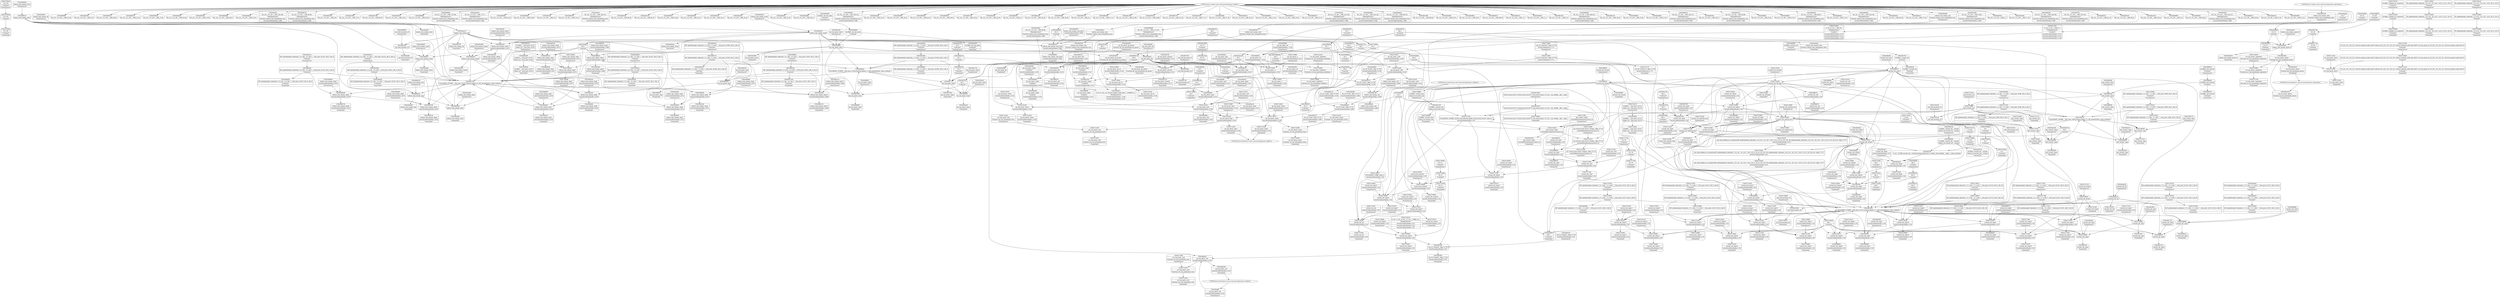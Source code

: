 digraph {
	CE0x5704fc0 [shape=record,shape=Mrecord,label="{CE0x5704fc0|i32_218|*Constant*|*SummSink*}"]
	CE0x5725070 [shape=record,shape=Mrecord,label="{CE0x5725070|_ret_%struct.task_struct*_%tmp4,_!dbg_!27714|./arch/x86/include/asm/current.h,14}"]
	CE0x56e25a0 [shape=record,shape=Mrecord,label="{CE0x56e25a0|i32_10|*Constant*}"]
	CE0x57278d0 [shape=record,shape=Mrecord,label="{CE0x57278d0|current_sid:_cred|security/selinux/hooks.c,218}"]
	CE0x56e4270 [shape=record,shape=Mrecord,label="{CE0x56e4270|_ret_i32_%call2,_!dbg_!27728|security/selinux/hooks.c,5136}"]
	CE0x56f51e0 [shape=record,shape=Mrecord,label="{CE0x56f51e0|_ret_i32_%tmp24,_!dbg_!27742|security/selinux/hooks.c,220|*SummSource*}"]
	CE0x56fdef0 [shape=record,shape=Mrecord,label="{CE0x56fdef0|current_sid:_do.end|*SummSource*}"]
	CE0x572b300 [shape=record,shape=Mrecord,label="{CE0x572b300|current_sid:_tobool|security/selinux/hooks.c,218}"]
	CE0x57269d0 [shape=record,shape=Mrecord,label="{CE0x57269d0|current_sid:_tmp24|security/selinux/hooks.c,220}"]
	CE0x56f7700 [shape=record,shape=Mrecord,label="{CE0x56f7700|_call_void_mcount()_#3|*SummSource*}"]
	CE0x56f3500 [shape=record,shape=Mrecord,label="{CE0x56f3500|80:_i32,_112:_i8*,_:_CRE_36,37_}"]
	CE0x56fd3e0 [shape=record,shape=Mrecord,label="{CE0x56fd3e0|current_sid:_tmp7|security/selinux/hooks.c,218}"]
	CE0x57047d0 [shape=record,shape=Mrecord,label="{CE0x57047d0|GLOBAL:_lockdep_rcu_suspicious|*Constant*|*SummSource*}"]
	CE0x56e1f10 [shape=record,shape=Mrecord,label="{CE0x56e1f10|80:_i32,_112:_i8*,_:_CRE_84,88_|*MultipleSource*|Function::selinux_sem_semop&Arg::sma::|security/selinux/hooks.c,5480}"]
	CE0x571a780 [shape=record,shape=Mrecord,label="{CE0x571a780|avc_has_perm:_entry}"]
	CE0x6d645d0 [shape=record,shape=Mrecord,label="{CE0x6d645d0|selinux_sem_semop:_tmp2|security/selinux/hooks.c,5475|*SummSink*}"]
	CE0x5725160 [shape=record,shape=Mrecord,label="{CE0x5725160|_ret_%struct.task_struct*_%tmp4,_!dbg_!27714|./arch/x86/include/asm/current.h,14|*SummSink*}"]
	CE0x56cf0b0 [shape=record,shape=Mrecord,label="{CE0x56cf0b0|i64_1|*Constant*}"]
	CE0x571eb30 [shape=record,shape=Mrecord,label="{CE0x571eb30|current_sid:_tmp16|security/selinux/hooks.c,218}"]
	CE0x56fdfb0 [shape=record,shape=Mrecord,label="{CE0x56fdfb0|current_sid:_do.end|*SummSink*}"]
	CE0x56ceed0 [shape=record,shape=Mrecord,label="{CE0x56ceed0|selinux_sem_semop:_if.else|*SummSink*}"]
	CE0x56e3d90 [shape=record,shape=Mrecord,label="{CE0x56e3d90|ipc_has_perm:_entry|*SummSink*}"]
	CE0x56e4a70 [shape=record,shape=Mrecord,label="{CE0x56e4a70|_ret_i32_%call2,_!dbg_!27728|security/selinux/hooks.c,5136|*SummSink*}"]
	CE0x56f5f80 [shape=record,shape=Mrecord,label="{CE0x56f5f80|80:_i32,_112:_i8*,_:_CRE_61,62_}"]
	CE0x56eeeb0 [shape=record,shape=Mrecord,label="{CE0x56eeeb0|selinux_sem_semop:_tmp1|*SummSink*}"]
	CE0x56e6f50 [shape=record,shape=Mrecord,label="{CE0x56e6f50|i64*_getelementptr_inbounds_(_2_x_i64_,_2_x_i64_*___llvm_gcov_ctr294,_i64_0,_i64_1)|*Constant*|*SummSource*}"]
	CE0x56ebfd0 [shape=record,shape=Mrecord,label="{CE0x56ebfd0|80:_i32,_112:_i8*,_:_CRE_52,53_}"]
	CE0x56dc5e0 [shape=record,shape=Mrecord,label="{CE0x56dc5e0|selinux_sem_semop:_tmp4|security/selinux/hooks.c,5475|*SummSink*}"]
	CE0x56eaff0 [shape=record,shape=Mrecord,label="{CE0x56eaff0|ipc_has_perm:_call|security/selinux/hooks.c,5129|*SummSource*}"]
	CE0x56dd550 [shape=record,shape=Mrecord,label="{CE0x56dd550|80:_i32,_112:_i8*,_:_CRE_88,92_|*MultipleSource*|Function::selinux_sem_semop&Arg::sma::|security/selinux/hooks.c,5480}"]
	CE0x571ddd0 [shape=record,shape=Mrecord,label="{CE0x571ddd0|avc_has_perm:_auditdata|Function::avc_has_perm&Arg::auditdata::|*SummSink*}"]
	CE0x572d3b0 [shape=record,shape=Mrecord,label="{CE0x572d3b0|i64*_getelementptr_inbounds_(_11_x_i64_,_11_x_i64_*___llvm_gcov_ctr125,_i64_0,_i64_1)|*Constant*|*SummSink*}"]
	CE0x56fdd30 [shape=record,shape=Mrecord,label="{CE0x56fdd30|current_sid:_if.then|*SummSink*}"]
	CE0x572eb80 [shape=record,shape=Mrecord,label="{CE0x572eb80|current_sid:_tmp14|security/selinux/hooks.c,218|*SummSink*}"]
	CE0x5728780 [shape=record,shape=Mrecord,label="{CE0x5728780|i32_22|*Constant*|*SummSink*}"]
	CE0x56ebea0 [shape=record,shape=Mrecord,label="{CE0x56ebea0|80:_i32,_112:_i8*,_:_CRE_51,52_}"]
	CE0x5720300 [shape=record,shape=Mrecord,label="{CE0x5720300|i64*_getelementptr_inbounds_(_11_x_i64_,_11_x_i64_*___llvm_gcov_ctr125,_i64_0,_i64_0)|*Constant*|*SummSink*}"]
	CE0x56e0940 [shape=record,shape=Mrecord,label="{CE0x56e0940|ipc_has_perm:_tmp6|*LoadInst*|security/selinux/hooks.c,5134|*SummSource*}"]
	CE0x56de200 [shape=record,shape=Mrecord,label="{CE0x56de200|80:_i32,_112:_i8*,_:_CRE_128,136_|*MultipleSource*|Function::selinux_sem_semop&Arg::sma::|security/selinux/hooks.c,5480}"]
	CE0x56da480 [shape=record,shape=Mrecord,label="{CE0x56da480|i32_0|*Constant*}"]
	CE0x56de900 [shape=record,shape=Mrecord,label="{CE0x56de900|selinux_sem_semop:_sem_perm|security/selinux/hooks.c,5480|*SummSource*}"]
	CE0x57162f0 [shape=record,shape=Mrecord,label="{CE0x57162f0|i1_true|*Constant*|*SummSource*}"]
	CE0x5727e20 [shape=record,shape=Mrecord,label="{CE0x5727e20|COLLAPSED:_GCMRE_current_task_external_global_%struct.task_struct*:_elem_0::|security/selinux/hooks.c,218}"]
	CE0x56dedc0 [shape=record,shape=Mrecord,label="{CE0x56dedc0|80:_i32,_112:_i8*,_:_CRE_38,39_}"]
	CE0x56e7150 [shape=record,shape=Mrecord,label="{CE0x56e7150|current_sid:_tmp3|*SummSource*}"]
	CE0x56fb610 [shape=record,shape=Mrecord,label="{CE0x56fb610|0:_i8,_8:_i32,_24:_%struct.selinux_audit_data*,_:_SCMRE_0,1_|*MultipleSource*|security/selinux/hooks.c, 5128|security/selinux/hooks.c,5133}"]
	CE0x56f5ac0 [shape=record,shape=Mrecord,label="{CE0x56f5ac0|80:_i32,_112:_i8*,_:_CRE_57,58_}"]
	CE0x56e1a80 [shape=record,shape=Mrecord,label="{CE0x56e1a80|80:_i32,_112:_i8*,_:_CRE_76,80_|*MultipleSource*|Function::selinux_sem_semop&Arg::sma::|security/selinux/hooks.c,5480}"]
	CE0x5704580 [shape=record,shape=Mrecord,label="{CE0x5704580|GLOBAL:_lockdep_rcu_suspicious|*Constant*}"]
	CE0x571e610 [shape=record,shape=Mrecord,label="{CE0x571e610|current_sid:_tmp15|security/selinux/hooks.c,218|*SummSource*}"]
	CE0x56d3a30 [shape=record,shape=Mrecord,label="{CE0x56d3a30|selinux_sem_semop:_if.then|*SummSink*}"]
	CE0x571cab0 [shape=record,shape=Mrecord,label="{CE0x571cab0|avc_has_perm:_ssid|Function::avc_has_perm&Arg::ssid::|*SummSink*}"]
	CE0x56f20a0 [shape=record,shape=Mrecord,label="{CE0x56f20a0|80:_i32,_112:_i8*,_:_CRE_6,7_}"]
	CE0x56daf70 [shape=record,shape=Mrecord,label="{CE0x56daf70|selinux_sem_semop:_tmp7|security/selinux/hooks.c,5476|*SummSink*}"]
	CE0x56e8090 [shape=record,shape=Mrecord,label="{CE0x56e8090|GLOBAL:_current_sid|*Constant*|*SummSource*}"]
	CE0x56d4160 [shape=record,shape=Mrecord,label="{CE0x56d4160|selinux_sem_semop:_tobool|security/selinux/hooks.c,5475}"]
	CE0x56cc600 [shape=record,shape=Mrecord,label="{CE0x56cc600|selinux_sem_semop:_tobool|security/selinux/hooks.c,5475|*SummSource*}"]
	CE0x5727740 [shape=record,shape=Mrecord,label="{CE0x5727740|i32_78|*Constant*|*SummSink*}"]
	"CONST[source:0(mediator),value:2(dynamic)][purpose:{object}]"
	CE0x57215f0 [shape=record,shape=Mrecord,label="{CE0x57215f0|current_sid:_tmp10|security/selinux/hooks.c,218|*SummSink*}"]
	CE0x571c030 [shape=record,shape=Mrecord,label="{CE0x571c030|i32_(i32,_i32,_i16,_i32,_%struct.common_audit_data*)*_bitcast_(i32_(i32,_i32,_i16,_i32,_%struct.common_audit_data.495*)*_avc_has_perm_to_i32_(i32,_i32,_i16,_i32,_%struct.common_audit_data*)*)|*Constant*|*SummSource*}"]
	CE0x571b7d0 [shape=record,shape=Mrecord,label="{CE0x571b7d0|ipc_has_perm:_tmp8|security/selinux/hooks.c,5136|*SummSink*}"]
	CE0x572aba0 [shape=record,shape=Mrecord,label="{CE0x572aba0|GLOBAL:___llvm_gcov_ctr125|Global_var:__llvm_gcov_ctr125|*SummSink*}"]
	CE0x56ec930 [shape=record,shape=Mrecord,label="{CE0x56ec930|80:_i32,_112:_i8*,_:_CRE_17,18_}"]
	CE0x56e7520 [shape=record,shape=Mrecord,label="{CE0x56e7520|GLOBAL:_current_task|Global_var:current_task}"]
	CE0x5727110 [shape=record,shape=Mrecord,label="{CE0x5727110|get_current:_bb|*SummSink*}"]
	CE0x5725670 [shape=record,shape=Mrecord,label="{CE0x5725670|current_sid:_tmp23|security/selinux/hooks.c,218|*SummSink*}"]
	CE0x571c3a0 [shape=record,shape=Mrecord,label="{CE0x571c3a0|avc_has_perm:_entry|*SummSource*}"]
	CE0x56d0260 [shape=record,shape=Mrecord,label="{CE0x56d0260|80:_i32,_112:_i8*,_:_CRE_184,188_|*MultipleSource*|Function::selinux_sem_semop&Arg::sma::|security/selinux/hooks.c,5480}"]
	CE0x5719ba0 [shape=record,shape=Mrecord,label="{CE0x5719ba0|ipc_has_perm:_ipc_id|security/selinux/hooks.c,5134}"]
	CE0x5718a70 [shape=record,shape=Mrecord,label="{CE0x5718a70|current_sid:_tmp20|security/selinux/hooks.c,218}"]
	CE0x56e2ac0 [shape=record,shape=Mrecord,label="{CE0x56e2ac0|ipc_has_perm:_tmp4|*LoadInst*|security/selinux/hooks.c,5131}"]
	CE0x56cf790 [shape=record,shape=Mrecord,label="{CE0x56cf790|80:_i32,_112:_i8*,_:_CRE_136,144_|*MultipleSource*|Function::selinux_sem_semop&Arg::sma::|security/selinux/hooks.c,5480}"]
	CE0x56f9220 [shape=record,shape=Mrecord,label="{CE0x56f9220|GLOBAL:_get_current|*Constant*|*SummSink*}"]
	CE0x56d40b0 [shape=record,shape=Mrecord,label="{CE0x56d40b0|selinux_sem_semop:_entry|*SummSource*}"]
	CE0x56fd140 [shape=record,shape=Mrecord,label="{CE0x56fd140|i8_4|*Constant*}"]
	CE0x56d1000 [shape=record,shape=Mrecord,label="{CE0x56d1000|ipc_has_perm:_ad|security/selinux/hooks.c, 5128|*SummSink*}"]
	CE0x56f1af0 [shape=record,shape=Mrecord,label="{CE0x56f1af0|0:_i8,_:_GCMR_current_sid.__warned_internal_global_i8_0,_section_.data.unlikely_,_align_1:_elem_0:default:}"]
	CE0x56e68f0 [shape=record,shape=Mrecord,label="{CE0x56e68f0|i64*_getelementptr_inbounds_(_11_x_i64_,_11_x_i64_*___llvm_gcov_ctr125,_i64_0,_i64_6)|*Constant*|*SummSink*}"]
	CE0x5720970 [shape=record,shape=Mrecord,label="{CE0x5720970|_call_void_mcount()_#3|*SummSink*}"]
	CE0x56d0f90 [shape=record,shape=Mrecord,label="{CE0x56d0f90|ipc_has_perm:_ad|security/selinux/hooks.c, 5128|*SummSource*}"]
	CE0x571c700 [shape=record,shape=Mrecord,label="{CE0x571c700|avc_has_perm:_requested|Function::avc_has_perm&Arg::requested::|*SummSink*}"]
	CE0x572dc40 [shape=record,shape=Mrecord,label="{CE0x572dc40|current_sid:_do.body}"]
	CE0x56da0a0 [shape=record,shape=Mrecord,label="{CE0x56da0a0|selinux_sem_semop:_tmp7|security/selinux/hooks.c,5476}"]
	CE0x5717450 [shape=record,shape=Mrecord,label="{CE0x5717450|i64*_getelementptr_inbounds_(_11_x_i64_,_11_x_i64_*___llvm_gcov_ctr125,_i64_0,_i64_9)|*Constant*|*SummSource*}"]
	CE0x5703e30 [shape=record,shape=Mrecord,label="{CE0x5703e30|_call_void_lockdep_rcu_suspicious(i8*_getelementptr_inbounds_(_25_x_i8_,_25_x_i8_*_.str3,_i32_0,_i32_0),_i32_218,_i8*_getelementptr_inbounds_(_45_x_i8_,_45_x_i8_*_.str12,_i32_0,_i32_0))_#10,_!dbg_!27727|security/selinux/hooks.c,218|*SummSource*}"]
	CE0x5726b60 [shape=record,shape=Mrecord,label="{CE0x5726b60|current_sid:_tmp24|security/selinux/hooks.c,220|*SummSource*}"]
	CE0x7628a50 [shape=record,shape=Mrecord,label="{CE0x7628a50|i64*_getelementptr_inbounds_(_6_x_i64_,_6_x_i64_*___llvm_gcov_ctr323,_i64_0,_i64_3)|*Constant*}"]
	CE0x56df150 [shape=record,shape=Mrecord,label="{CE0x56df150|80:_i32,_112:_i8*,_:_CRE_41,42_}"]
	CE0x5720c50 [shape=record,shape=Mrecord,label="{CE0x5720c50|current_sid:_call|security/selinux/hooks.c,218|*SummSource*}"]
	CE0x57252c0 [shape=record,shape=Mrecord,label="{CE0x57252c0|current_sid:_tmp23|security/selinux/hooks.c,218}"]
	CE0x56e3b00 [shape=record,shape=Mrecord,label="{CE0x56e3b00|GLOBAL:_ipc_has_perm|*Constant*|*SummSink*}"]
	CE0x56fe980 [shape=record,shape=Mrecord,label="{CE0x56fe980|current_sid:_tobool|security/selinux/hooks.c,218|*SummSink*}"]
	CE0x56e7aa0 [shape=record,shape=Mrecord,label="{CE0x56e7aa0|i64_3|*Constant*|*SummSource*}"]
	CE0x5725bb0 [shape=record,shape=Mrecord,label="{CE0x5725bb0|current_sid:_sid|security/selinux/hooks.c,220}"]
	CE0x56dde90 [shape=record,shape=Mrecord,label="{CE0x56dde90|80:_i32,_112:_i8*,_:_CRE_112,120_|*MultipleSource*|Function::selinux_sem_semop&Arg::sma::|security/selinux/hooks.c,5480}"]
	CE0x56f5e50 [shape=record,shape=Mrecord,label="{CE0x56f5e50|80:_i32,_112:_i8*,_:_CRE_60,61_}"]
	CE0x56f7080 [shape=record,shape=Mrecord,label="{CE0x56f7080|ipc_has_perm:_tmp1}"]
	CE0x56e7620 [shape=record,shape=Mrecord,label="{CE0x56e7620|%struct.task_struct*_(%struct.task_struct**)*_asm_movq_%gs:$_1:P_,$0_,_r,im,_dirflag_,_fpsr_,_flags_}"]
	CE0x571e680 [shape=record,shape=Mrecord,label="{CE0x571e680|current_sid:_tmp15|security/selinux/hooks.c,218|*SummSink*}"]
	"CONST[source:2(external),value:2(dynamic)][purpose:{subject}]"
	CE0x73a0e80 [shape=record,shape=Mrecord,label="{CE0x73a0e80|selinux_sem_semop:_tmp3|security/selinux/hooks.c,5475|*SummSink*}"]
	CE0x56d0aa0 [shape=record,shape=Mrecord,label="{CE0x56d0aa0|_ret_i32_%call,_!dbg_!27725|security/selinux/hooks.c,5480}"]
	CE0x56ec100 [shape=record,shape=Mrecord,label="{CE0x56ec100|80:_i32,_112:_i8*,_:_CRE_53,54_}"]
	CE0x56d9100 [shape=record,shape=Mrecord,label="{CE0x56d9100|i64*_getelementptr_inbounds_(_2_x_i64_,_2_x_i64_*___llvm_gcov_ctr294,_i64_0,_i64_0)|*Constant*|*SummSink*}"]
	CE0x56d4690 [shape=record,shape=Mrecord,label="{CE0x56d4690|80:_i32,_112:_i8*,_:_CRE_3,4_}"]
	CE0x56cec10 [shape=record,shape=Mrecord,label="{CE0x56cec10|selinux_sem_semop:_bb}"]
	CE0x5727fa0 [shape=record,shape=Mrecord,label="{CE0x5727fa0|current_sid:_tmp21|security/selinux/hooks.c,218}"]
	CE0x56dc8d0 [shape=record,shape=Mrecord,label="{CE0x56dc8d0|i64*_getelementptr_inbounds_(_6_x_i64_,_6_x_i64_*___llvm_gcov_ctr323,_i64_0,_i64_0)|*Constant*}"]
	CE0x571c9f0 [shape=record,shape=Mrecord,label="{CE0x571c9f0|avc_has_perm:_ssid|Function::avc_has_perm&Arg::ssid::|*SummSource*}"]
	CE0x5719d00 [shape=record,shape=Mrecord,label="{CE0x5719d00|ipc_has_perm:_ipc_id|security/selinux/hooks.c,5134|*SummSource*}"]
	CE0x5722360 [shape=record,shape=Mrecord,label="{CE0x5722360|current_sid:_land.lhs.true2}"]
	CE0x56e0e20 [shape=record,shape=Mrecord,label="{CE0x56e0e20|current_sid:_bb|*SummSource*}"]
	CE0x5718920 [shape=record,shape=Mrecord,label="{CE0x5718920|i64*_getelementptr_inbounds_(_11_x_i64_,_11_x_i64_*___llvm_gcov_ctr125,_i64_0,_i64_10)|*Constant*|*SummSink*}"]
	CE0x56e5850 [shape=record,shape=Mrecord,label="{CE0x56e5850|COLLAPSED:_GCMRE___llvm_gcov_ctr125_internal_global_11_x_i64_zeroinitializer:_elem_0:default:}"]
	CE0x56dbad0 [shape=record,shape=Mrecord,label="{CE0x56dbad0|i64*_getelementptr_inbounds_(_2_x_i64_,_2_x_i64_*___llvm_gcov_ctr98,_i64_0,_i64_1)|*Constant*|*SummSource*}"]
	CE0x574fa90 [shape=record,shape=Mrecord,label="{CE0x574fa90|i64*_getelementptr_inbounds_(_2_x_i64_,_2_x_i64_*___llvm_gcov_ctr98,_i64_0,_i64_0)|*Constant*|*SummSource*}"]
	CE0x571a2c0 [shape=record,shape=Mrecord,label="{CE0x571a2c0|ipc_has_perm:_sid1|security/selinux/hooks.c,5136|*SummSource*}"]
	CE0x5727940 [shape=record,shape=Mrecord,label="{CE0x5727940|current_sid:_sid|security/selinux/hooks.c,220|*SummSink*}"]
	CE0x56ea820 [shape=record,shape=Mrecord,label="{CE0x56ea820|i64*_getelementptr_inbounds_(_11_x_i64_,_11_x_i64_*___llvm_gcov_ctr125,_i64_0,_i64_1)|*Constant*}"]
	CE0x5716700 [shape=record,shape=Mrecord,label="{CE0x5716700|i64*_getelementptr_inbounds_(_11_x_i64_,_11_x_i64_*___llvm_gcov_ctr125,_i64_0,_i64_8)|*Constant*|*SummSource*}"]
	CE0x571b3a0 [shape=record,shape=Mrecord,label="{CE0x571b3a0|ipc_has_perm:_sclass|security/selinux/hooks.c,5136|*SummSink*}"]
	CE0x572dbd0 [shape=record,shape=Mrecord,label="{CE0x572dbd0|current_sid:_tmp}"]
	CE0x5703dc0 [shape=record,shape=Mrecord,label="{CE0x5703dc0|_call_void_lockdep_rcu_suspicious(i8*_getelementptr_inbounds_(_25_x_i8_,_25_x_i8_*_.str3,_i32_0,_i32_0),_i32_218,_i8*_getelementptr_inbounds_(_45_x_i8_,_45_x_i8_*_.str12,_i32_0,_i32_0))_#10,_!dbg_!27727|security/selinux/hooks.c,218}"]
	CE0x5716fb0 [shape=record,shape=Mrecord,label="{CE0x5716fb0|i8*_getelementptr_inbounds_(_45_x_i8_,_45_x_i8_*_.str12,_i32_0,_i32_0)|*Constant*|*SummSink*}"]
	CE0x56f7600 [shape=record,shape=Mrecord,label="{CE0x56f7600|_call_void_mcount()_#3}"]
	CE0x56df4e0 [shape=record,shape=Mrecord,label="{CE0x56df4e0|80:_i32,_112:_i8*,_:_CRE_44,45_}"]
	CE0x56e0230 [shape=record,shape=Mrecord,label="{CE0x56e0230|i32_3|*Constant*|*SummSource*}"]
	CE0x56f5140 [shape=record,shape=Mrecord,label="{CE0x56f5140|_ret_i32_%tmp24,_!dbg_!27742|security/selinux/hooks.c,220}"]
	CE0x56e39d0 [shape=record,shape=Mrecord,label="{CE0x56e39d0|GLOBAL:_ipc_has_perm|*Constant*|*SummSource*}"]
	CE0x56cf920 [shape=record,shape=Mrecord,label="{CE0x56cf920|80:_i32,_112:_i8*,_:_CRE_144,152_|*MultipleSource*|Function::selinux_sem_semop&Arg::sma::|security/selinux/hooks.c,5480}"]
	CE0x56e0840 [shape=record,shape=Mrecord,label="{CE0x56e0840|ipc_has_perm:_sid1|security/selinux/hooks.c,5136|*SummSink*}"]
	CE0x5720430 [shape=record,shape=Mrecord,label="{CE0x5720430|i64*_getelementptr_inbounds_(_11_x_i64_,_11_x_i64_*___llvm_gcov_ctr125,_i64_0,_i64_0)|*Constant*}"]
	CE0x56f61e0 [shape=record,shape=Mrecord,label="{CE0x56f61e0|80:_i32,_112:_i8*,_:_CRE_63,64_}"]
	CE0x56ed850 [shape=record,shape=Mrecord,label="{CE0x56ed850|i32_48|*Constant*|*SummSource*}"]
	CE0x6a89250 [shape=record,shape=Mrecord,label="{CE0x6a89250|selinux_sem_semop:_tmp2|security/selinux/hooks.c,5475|*SummSource*}"]
	CE0x56dae70 [shape=record,shape=Mrecord,label="{CE0x56dae70|80:_i32,_112:_i8*,_:_CRE_31,32_}"]
	CE0x56d8940 [shape=record,shape=Mrecord,label="{CE0x56d8940|current_sid:_tmp2}"]
	CE0x572a560 [shape=record,shape=Mrecord,label="{CE0x572a560|i64_5|*Constant*|*SummSink*}"]
	CE0x571d5d0 [shape=record,shape=Mrecord,label="{CE0x571d5d0|_ret_i32_%retval.0,_!dbg_!27728|security/selinux/avc.c,775}"]
	CE0x56e9bf0 [shape=record,shape=Mrecord,label="{CE0x56e9bf0|selinux_sem_semop:_if.else|*SummSource*}"]
	CE0x573d450 [shape=record,shape=Mrecord,label="{CE0x573d450|%struct.task_struct*_(%struct.task_struct**)*_asm_movq_%gs:$_1:P_,$0_,_r,im,_dirflag_,_fpsr_,_flags_|*SummSink*}"]
	CE0x5716f40 [shape=record,shape=Mrecord,label="{CE0x5716f40|i8*_getelementptr_inbounds_(_45_x_i8_,_45_x_i8_*_.str12,_i32_0,_i32_0)|*Constant*|*SummSource*}"]
	CE0x56f4ce0 [shape=record,shape=Mrecord,label="{CE0x56f4ce0|GLOBAL:_current_sid|*Constant*|*SummSink*}"]
	CE0x56ef3a0 [shape=record,shape=Mrecord,label="{CE0x56ef3a0|selinux_sem_semop:_tmp6|security/selinux/hooks.c,5476|*SummSource*}"]
	CE0x5766570 [shape=record,shape=Mrecord,label="{CE0x5766570|COLLAPSED:_GCMRE___llvm_gcov_ctr98_internal_global_2_x_i64_zeroinitializer:_elem_0:default:}"]
	CE0x5728580 [shape=record,shape=Mrecord,label="{CE0x5728580|i32_22|*Constant*|*SummSource*}"]
	CE0x56d8460 [shape=record,shape=Mrecord,label="{CE0x56d8460|selinux_sem_semop:_tmp8|security/selinux/hooks.c,5478|*SummSource*}"]
	CE0x56fe6d0 [shape=record,shape=Mrecord,label="{CE0x56fe6d0|current_sid:_tmp10|security/selinux/hooks.c,218}"]
	CE0x571d390 [shape=record,shape=Mrecord,label="{CE0x571d390|avc_has_perm:_tclass|Function::avc_has_perm&Arg::tclass::|*SummSink*}"]
	CE0x56e6530 [shape=record,shape=Mrecord,label="{CE0x56e6530|ipc_has_perm:_tmp|*SummSource*}"]
	CE0x5725440 [shape=record,shape=Mrecord,label="{CE0x5725440|current_sid:_tmp23|security/selinux/hooks.c,218|*SummSource*}"]
	CE0x56ee980 [shape=record,shape=Mrecord,label="{CE0x56ee980|80:_i32,_112:_i8*,_:_CRE_21,22_}"]
	CE0x56f5860 [shape=record,shape=Mrecord,label="{CE0x56f5860|80:_i32,_112:_i8*,_:_CRE_55,56_}"]
	CE0x56ed3b0 [shape=record,shape=Mrecord,label="{CE0x56ed3b0|selinux_sem_semop:_tmp11|security/selinux/hooks.c,5480|*SummSink*}"]
	CE0x56e2f60 [shape=record,shape=Mrecord,label="{CE0x56e2f60|_ret_i32_%call,_!dbg_!27725|security/selinux/hooks.c,5480|*SummSource*}"]
	CE0x571b140 [shape=record,shape=Mrecord,label="{CE0x571b140|ipc_has_perm:_sclass|security/selinux/hooks.c,5136}"]
	CE0x571db00 [shape=record,shape=Mrecord,label="{CE0x571db00|avc_has_perm:_auditdata|Function::avc_has_perm&Arg::auditdata::}"]
	CE0x5704c90 [shape=record,shape=Mrecord,label="{CE0x5704c90|i32_218|*Constant*}"]
	CE0x56dafe0 [shape=record,shape=Mrecord,label="{CE0x56dafe0|i64*_getelementptr_inbounds_(_6_x_i64_,_6_x_i64_*___llvm_gcov_ctr323,_i64_0,_i64_4)|*Constant*}"]
	CE0x5729620 [shape=record,shape=Mrecord,label="{CE0x5729620|current_sid:_land.lhs.true}"]
	CE0x56ea8c0 [shape=record,shape=Mrecord,label="{CE0x56ea8c0|i64*_getelementptr_inbounds_(_11_x_i64_,_11_x_i64_*___llvm_gcov_ctr125,_i64_0,_i64_1)|*Constant*|*SummSource*}"]
	CE0x572b630 [shape=record,shape=Mrecord,label="{CE0x572b630|current_sid:_tmp6|security/selinux/hooks.c,218}"]
	CE0x56d9f90 [shape=record,shape=Mrecord,label="{CE0x56d9f90|selinux_sem_semop:_tmp4|security/selinux/hooks.c,5475|*SummSource*}"]
	CE0x56ed8c0 [shape=record,shape=Mrecord,label="{CE0x56ed8c0|i32_16|*Constant*}"]
	CE0x56f1cd0 [shape=record,shape=Mrecord,label="{CE0x56f1cd0|current_sid:_tmp8|security/selinux/hooks.c,218|*SummSource*}"]
	CE0x572cac0 [shape=record,shape=Mrecord,label="{CE0x572cac0|current_sid:_tmp4|security/selinux/hooks.c,218|*SummSink*}"]
	CE0x56f2430 [shape=record,shape=Mrecord,label="{CE0x56f2430|80:_i32,_112:_i8*,_:_CRE_9,10_}"]
	CE0x56f8940 [shape=record,shape=Mrecord,label="{CE0x56f8940|current_sid:_call4|security/selinux/hooks.c,218}"]
	CE0x56e6450 [shape=record,shape=Mrecord,label="{CE0x56e6450|ipc_has_perm:_tmp}"]
	CE0x572e890 [shape=record,shape=Mrecord,label="{CE0x572e890|current_sid:_tmp14|security/selinux/hooks.c,218}"]
	"CONST[source:1(input),value:2(dynamic)][purpose:{object}]"
	CE0x56e4fa0 [shape=record,shape=Mrecord,label="{CE0x56e4fa0|current_sid:_tmp1|*SummSource*}"]
	CE0x571c590 [shape=record,shape=Mrecord,label="{CE0x571c590|avc_has_perm:_entry|*SummSink*}"]
	CE0x56f6310 [shape=record,shape=Mrecord,label="{CE0x56f6310|80:_i32,_112:_i8*,_:_CRE_64,65_}"]
	CE0x5718620 [shape=record,shape=Mrecord,label="{CE0x5718620|i64*_getelementptr_inbounds_(_11_x_i64_,_11_x_i64_*___llvm_gcov_ctr125,_i64_0,_i64_10)|*Constant*}"]
	CE0x56f3070 [shape=record,shape=Mrecord,label="{CE0x56f3070|80:_i32,_112:_i8*,_:_CRE_32,33_}"]
	CE0x5704b60 [shape=record,shape=Mrecord,label="{CE0x5704b60|i8*_getelementptr_inbounds_(_25_x_i8_,_25_x_i8_*_.str3,_i32_0,_i32_0)|*Constant*|*SummSink*}"]
	CE0x56f3630 [shape=record,shape=Mrecord,label="{CE0x56f3630|80:_i32,_112:_i8*,_:_CRE_37,38_}"]
	CE0x56e44c0 [shape=record,shape=Mrecord,label="{CE0x56e44c0|ipc_has_perm:_perms|Function::ipc_has_perm&Arg::perms::|*SummSink*}"]
	CE0x56e7210 [shape=record,shape=Mrecord,label="{CE0x56e7210|current_sid:_tmp3|*SummSink*}"]
	CE0x572a2c0 [shape=record,shape=Mrecord,label="{CE0x572a2c0|i64_5|*Constant*}"]
	CE0x571b570 [shape=record,shape=Mrecord,label="{CE0x571b570|ipc_has_perm:_tmp8|security/selinux/hooks.c,5136}"]
	CE0x57276d0 [shape=record,shape=Mrecord,label="{CE0x57276d0|i32_78|*Constant*}"]
	CE0x56deef0 [shape=record,shape=Mrecord,label="{CE0x56deef0|80:_i32,_112:_i8*,_:_CRE_39,40_}"]
	CE0x5704960 [shape=record,shape=Mrecord,label="{CE0x5704960|i8*_getelementptr_inbounds_(_25_x_i8_,_25_x_i8_*_.str3,_i32_0,_i32_0)|*Constant*}"]
	CE0x56d9170 [shape=record,shape=Mrecord,label="{CE0x56d9170|i64*_getelementptr_inbounds_(_2_x_i64_,_2_x_i64_*___llvm_gcov_ctr294,_i64_0,_i64_0)|*Constant*}"]
	CE0x56f33d0 [shape=record,shape=Mrecord,label="{CE0x56f33d0|80:_i32,_112:_i8*,_:_CRE_35,36_}"]
	CE0x56d0ce0 [shape=record,shape=Mrecord,label="{CE0x56d0ce0|i32_1|*Constant*|*SummSource*}"]
	CE0x56fef80 [shape=record,shape=Mrecord,label="{CE0x56fef80|i64*_getelementptr_inbounds_(_2_x_i64_,_2_x_i64_*___llvm_gcov_ctr98,_i64_0,_i64_1)|*Constant*|*SummSink*}"]
	CE0x56e0a60 [shape=record,shape=Mrecord,label="{CE0x56e0a60|ipc_has_perm:_tmp6|*LoadInst*|security/selinux/hooks.c,5134|*SummSink*}"]
	CE0x572a3f0 [shape=record,shape=Mrecord,label="{CE0x572a3f0|i64_5|*Constant*|*SummSource*}"]
	CE0x57281c0 [shape=record,shape=Mrecord,label="{CE0x57281c0|current_sid:_tmp21|security/selinux/hooks.c,218|*SummSink*}"]
	CE0x56eb8b0 [shape=record,shape=Mrecord,label="{CE0x56eb8b0|80:_i32,_112:_i8*,_:_CRE_46,47_}"]
	CE0x56eebe0 [shape=record,shape=Mrecord,label="{CE0x56eebe0|80:_i32,_112:_i8*,_:_CRE_23,24_}"]
	CE0x56e2cf0 [shape=record,shape=Mrecord,label="{CE0x56e2cf0|_call_void_mcount()_#3}"]
	CE0x56cfcf0 [shape=record,shape=Mrecord,label="{CE0x56cfcf0|80:_i32,_112:_i8*,_:_CRE_160,168_|*MultipleSource*|Function::selinux_sem_semop&Arg::sma::|security/selinux/hooks.c,5480}"]
	CE0x5717650 [shape=record,shape=Mrecord,label="{CE0x5717650|current_sid:_tmp17|security/selinux/hooks.c,218}"]
	CE0x56e4030 [shape=record,shape=Mrecord,label="{CE0x56e4030|ipc_has_perm:_ipc_perms|Function::ipc_has_perm&Arg::ipc_perms::|*SummSource*}"]
	CE0x56dd720 [shape=record,shape=Mrecord,label="{CE0x56dd720|80:_i32,_112:_i8*,_:_CRE_92,96_|*MultipleSource*|Function::selinux_sem_semop&Arg::sma::|security/selinux/hooks.c,5480}"]
	CE0x56e7c10 [shape=record,shape=Mrecord,label="{CE0x56e7c10|i64_2|*Constant*}"]
	CE0x56d77e0 [shape=record,shape=Mrecord,label="{CE0x56d77e0|i32_48|*Constant*}"]
	CE0x571bb70 [shape=record,shape=Mrecord,label="{CE0x571bb70|ipc_has_perm:_call2|security/selinux/hooks.c,5136|*SummSource*}"]
	CE0x571beb0 [shape=record,shape=Mrecord,label="{CE0x571beb0|i32_(i32,_i32,_i16,_i32,_%struct.common_audit_data*)*_bitcast_(i32_(i32,_i32,_i16,_i32,_%struct.common_audit_data.495*)*_avc_has_perm_to_i32_(i32,_i32,_i16,_i32,_%struct.common_audit_data*)*)|*Constant*}"]
	CE0x5720150 [shape=record,shape=Mrecord,label="{CE0x5720150|i64*_getelementptr_inbounds_(_11_x_i64_,_11_x_i64_*___llvm_gcov_ctr125,_i64_0,_i64_0)|*Constant*|*SummSource*}"]
	CE0x572e690 [shape=record,shape=Mrecord,label="{CE0x572e690|i64*_getelementptr_inbounds_(_11_x_i64_,_11_x_i64_*___llvm_gcov_ctr125,_i64_0,_i64_8)|*Constant*|*SummSink*}"]
	CE0x56fdb40 [shape=record,shape=Mrecord,label="{CE0x56fdb40|i32_1|*Constant*}"]
	CE0x571a150 [shape=record,shape=Mrecord,label="{CE0x571a150|ipc_has_perm:_sid1|security/selinux/hooks.c,5136}"]
	CE0x56f4e80 [shape=record,shape=Mrecord,label="{CE0x56f4e80|current_sid:_entry|*SummSource*}"]
	CE0x5716460 [shape=record,shape=Mrecord,label="{CE0x5716460|i1_true|*Constant*|*SummSink*}"]
	CE0x56e64c0 [shape=record,shape=Mrecord,label="{CE0x56e64c0|COLLAPSED:_GCMRE___llvm_gcov_ctr294_internal_global_2_x_i64_zeroinitializer:_elem_0:default:}"]
	CE0x56eaeb0 [shape=record,shape=Mrecord,label="{CE0x56eaeb0|i32_0|*Constant*|*SummSource*}"]
	CE0x56d6a90 [shape=record,shape=Mrecord,label="{CE0x56d6a90|i64_2|*Constant*|*SummSink*}"]
	CE0x5717f90 [shape=record,shape=Mrecord,label="{CE0x5717f90|current_sid:_tmp18|security/selinux/hooks.c,218|*SummSource*}"]
	CE0x56e58c0 [shape=record,shape=Mrecord,label="{CE0x56e58c0|current_sid:_tmp|*SummSource*}"]
	CE0x56d92a0 [shape=record,shape=Mrecord,label="{CE0x56d92a0|i64*_getelementptr_inbounds_(_2_x_i64_,_2_x_i64_*___llvm_gcov_ctr294,_i64_0,_i64_0)|*Constant*|*SummSource*}"]
	CE0x56e6ba0 [shape=record,shape=Mrecord,label="{CE0x56e6ba0|current_sid:_tmp6|security/selinux/hooks.c,218|*SummSink*}"]
	CE0x56f2300 [shape=record,shape=Mrecord,label="{CE0x56f2300|80:_i32,_112:_i8*,_:_CRE_8,9_}"]
	CE0x571b2c0 [shape=record,shape=Mrecord,label="{CE0x571b2c0|ipc_has_perm:_sclass|security/selinux/hooks.c,5136|*SummSource*}"]
	CE0x5729910 [shape=record,shape=Mrecord,label="{CE0x5729910|current_sid:_if.end}"]
	CE0x56f9050 [shape=record,shape=Mrecord,label="{CE0x56f9050|GLOBAL:_get_current|*Constant*|*SummSource*}"]
	CE0x5718d60 [shape=record,shape=Mrecord,label="{CE0x5718d60|current_sid:_tmp12|security/selinux/hooks.c,218|*SummSink*}"]
	CE0x5749860 [shape=record,shape=Mrecord,label="{CE0x5749860|GLOBAL:_current_task|Global_var:current_task|*SummSource*}"]
	CE0x6bbb3c0 [shape=record,shape=Mrecord,label="{CE0x6bbb3c0|selinux_sem_semop:_tmp|*SummSource*}"]
	CE0x56dcba0 [shape=record,shape=Mrecord,label="{CE0x56dcba0|selinux_sem_semop:_if.end|*SummSink*}"]
	CE0x572e320 [shape=record,shape=Mrecord,label="{CE0x572e320|current_sid:_tmp13|security/selinux/hooks.c,218}"]
	CE0x57052d0 [shape=record,shape=Mrecord,label="{CE0x57052d0|_call_void_mcount()_#3|*SummSource*}"]
	CE0x56fdc40 [shape=record,shape=Mrecord,label="{CE0x56fdc40|current_sid:_if.then|*SummSource*}"]
	CE0x56f6f10 [shape=record,shape=Mrecord,label="{CE0x56f6f10|ipc_has_perm:_tmp|*SummSink*}"]
	CE0x56dcc30 [shape=record,shape=Mrecord,label="{CE0x56dcc30|get_current:_tmp1|*SummSource*}"]
	CE0x56f9e50 [shape=record,shape=Mrecord,label="{CE0x56f9e50|ipc_has_perm:_tmp4|*LoadInst*|security/selinux/hooks.c,5131|*SummSource*}"]
	CE0x56e16f0 [shape=record,shape=Mrecord,label="{CE0x56e16f0|80:_i32,_112:_i8*,_:_CRE_70,71_}"]
	CE0x56c8de0 [shape=record,shape=Mrecord,label="{CE0x56c8de0|GLOBAL:___llvm_gcov_ctr125|Global_var:__llvm_gcov_ctr125}"]
	CE0x571d220 [shape=record,shape=Mrecord,label="{CE0x571d220|avc_has_perm:_tclass|Function::avc_has_perm&Arg::tclass::|*SummSource*}"]
	CE0x56e6d40 [shape=record,shape=Mrecord,label="{CE0x56e6d40|get_current:_tmp3|*SummSink*}"]
	CE0x5716960 [shape=record,shape=Mrecord,label="{CE0x5716960|i8_4|*Constant*|*SummSink*}"]
	CE0x56e1bb0 [shape=record,shape=Mrecord,label="{CE0x56e1bb0|80:_i32,_112:_i8*,_:_CRE_80,84_|*MultipleSource*|Function::selinux_sem_semop&Arg::sma::|security/selinux/hooks.c,5480}"]
	CE0x5772190 [shape=record,shape=Mrecord,label="{CE0x5772190|get_current:_tmp2}"]
	CE0x56ef410 [shape=record,shape=Mrecord,label="{CE0x56ef410|selinux_sem_semop:_tmp6|security/selinux/hooks.c,5476}"]
	CE0x5722400 [shape=record,shape=Mrecord,label="{CE0x5722400|current_sid:_land.lhs.true2|*SummSource*}"]
	CE0x56e1260 [shape=record,shape=Mrecord,label="{CE0x56e1260|80:_i32,_112:_i8*,_:_CRE_66,67_}"]
	CE0x572e390 [shape=record,shape=Mrecord,label="{CE0x572e390|current_sid:_tmp13|security/selinux/hooks.c,218|*SummSource*}"]
	CE0x56f0a10 [shape=record,shape=Mrecord,label="{CE0x56f0a10|selinux_sem_semop:_entry}"]
	CE0x56e7c80 [shape=record,shape=Mrecord,label="{CE0x56e7c80|current_sid:_tmp4|security/selinux/hooks.c,218}"]
	CE0x56f18a0 [shape=record,shape=Mrecord,label="{CE0x56f18a0|current_sid:_tmp8|security/selinux/hooks.c,218}"]
	CE0x56fb5a0 [shape=record,shape=Mrecord,label="{CE0x56fb5a0|ipc_has_perm:_key|security/selinux/hooks.c,5134|*SummSink*}"]
	CE0x56ebd70 [shape=record,shape=Mrecord,label="{CE0x56ebd70|80:_i32,_112:_i8*,_:_CRE_50,51_}"]
	CE0x56d7910 [shape=record,shape=Mrecord,label="{CE0x56d7910|selinux_sem_semop:_tmp9|security/selinux/hooks.c,5478}"]
	CE0x5717a80 [shape=record,shape=Mrecord,label="{CE0x5717a80|current_sid:_tmp17|security/selinux/hooks.c,218|*SummSink*}"]
	CE0x56e3f20 [shape=record,shape=Mrecord,label="{CE0x56e3f20|ipc_has_perm:_ipc_perms|Function::ipc_has_perm&Arg::ipc_perms::}"]
	CE0x571cde0 [shape=record,shape=Mrecord,label="{CE0x571cde0|avc_has_perm:_tsid|Function::avc_has_perm&Arg::tsid::|*SummSource*}"]
	CE0x6a89150 [shape=record,shape=Mrecord,label="{CE0x6a89150|selinux_sem_semop:_tmp2|security/selinux/hooks.c,5475}"]
	CE0x57289c0 [shape=record,shape=Mrecord,label="{CE0x57289c0|current_sid:_security|security/selinux/hooks.c,218|*SummSink*}"]
	CE0x56ce6c0 [shape=record,shape=Mrecord,label="{CE0x56ce6c0|selinux_sem_semop:_tmp5|security/selinux/hooks.c,5475|*SummSource*}"]
	CE0x56cf000 [shape=record,shape=Mrecord,label="{CE0x56cf000|i64_1|*Constant*|*SummSink*}"]
	CE0x56f60b0 [shape=record,shape=Mrecord,label="{CE0x56f60b0|80:_i32,_112:_i8*,_:_CRE_62,63_}"]
	CE0x56f40d0 [shape=record,shape=Mrecord,label="{CE0x56f40d0|i64*_getelementptr_inbounds_(_6_x_i64_,_6_x_i64_*___llvm_gcov_ctr323,_i64_0,_i64_4)|*Constant*|*SummSink*}"]
	CE0x56d0090 [shape=record,shape=Mrecord,label="{CE0x56d0090|80:_i32,_112:_i8*,_:_CRE_176,184_|*MultipleSource*|Function::selinux_sem_semop&Arg::sma::|security/selinux/hooks.c,5480}"]
	CE0x56f86b0 [shape=record,shape=Mrecord,label="{CE0x56f86b0|current_sid:_tmp20|security/selinux/hooks.c,218|*SummSink*}"]
	"CONST[source:0(mediator),value:2(dynamic)][purpose:{subject}]"
	CE0x56e1950 [shape=record,shape=Mrecord,label="{CE0x56e1950|80:_i32,_112:_i8*,_:_CRE_72,73_|*MultipleSource*|Function::selinux_sem_semop&Arg::sma::|security/selinux/hooks.c,5480}"]
	CE0x56e7cf0 [shape=record,shape=Mrecord,label="{CE0x56e7cf0|current_sid:_tmp4|security/selinux/hooks.c,218|*SummSource*}"]
	CE0x5725ca0 [shape=record,shape=Mrecord,label="{CE0x5725ca0|current_sid:_sid|security/selinux/hooks.c,220|*SummSource*}"]
	CE0x5727420 [shape=record,shape=Mrecord,label="{CE0x5727420|i64*_getelementptr_inbounds_(_2_x_i64_,_2_x_i64_*___llvm_gcov_ctr98,_i64_0,_i64_1)|*Constant*}"]
	CE0x56df3b0 [shape=record,shape=Mrecord,label="{CE0x56df3b0|80:_i32,_112:_i8*,_:_CRE_43,44_}"]
	CE0x56e2c20 [shape=record,shape=Mrecord,label="{CE0x56e2c20|ipc_has_perm:_security|security/selinux/hooks.c,5131|*SummSink*}"]
	CE0x5719140 [shape=record,shape=Mrecord,label="{CE0x5719140|i64*_getelementptr_inbounds_(_11_x_i64_,_11_x_i64_*___llvm_gcov_ctr125,_i64_0,_i64_6)|*Constant*|*SummSource*}"]
	CE0x56f6440 [shape=record,shape=Mrecord,label="{CE0x56f6440|80:_i32,_112:_i8*,_:_CRE_65,66_}"]
	CE0x56fe0f0 [shape=record,shape=Mrecord,label="{CE0x56fe0f0|i64_4|*Constant*|*SummSource*}"]
	CE0x56f1fa0 [shape=record,shape=Mrecord,label="{CE0x56f1fa0|80:_i32,_112:_i8*,_:_CRE_5,6_}"]
	CE0x56db790 [shape=record,shape=Mrecord,label="{CE0x56db790|80:_i32,_112:_i8*,_:_CRE_14,15_}"]
	CE0x5725890 [shape=record,shape=Mrecord,label="{CE0x5725890|i32_1|*Constant*}"]
	CE0x56e92d0 [shape=record,shape=Mrecord,label="{CE0x56e92d0|selinux_sem_semop:_alter|Function::selinux_sem_semop&Arg::alter::}"]
	CE0x5725f50 [shape=record,shape=Mrecord,label="{CE0x5725f50|i64*_getelementptr_inbounds_(_2_x_i64_,_2_x_i64_*___llvm_gcov_ctr98,_i64_0,_i64_0)|*Constant*|*SummSink*}"]
	CE0x56dbbe0 [shape=record,shape=Mrecord,label="{CE0x56dbbe0|selinux_sem_semop:_tmp11|security/selinux/hooks.c,5480}"]
	CE0x5766710 [shape=record,shape=Mrecord,label="{CE0x5766710|get_current:_tmp|*SummSource*}"]
	CE0x56cfec0 [shape=record,shape=Mrecord,label="{CE0x56cfec0|80:_i32,_112:_i8*,_:_CRE_168,176_|*MultipleSource*|Function::selinux_sem_semop&Arg::sma::|security/selinux/hooks.c,5480}"]
	CE0x5727a40 [shape=record,shape=Mrecord,label="{CE0x5727a40|current_sid:_cred|security/selinux/hooks.c,218|*SummSource*}"]
	CE0x56fe430 [shape=record,shape=Mrecord,label="{CE0x56fe430|current_sid:_tmp9|security/selinux/hooks.c,218|*SummSink*}"]
	CE0x56f4140 [shape=record,shape=Mrecord,label="{CE0x56f4140|i64*_getelementptr_inbounds_(_6_x_i64_,_6_x_i64_*___llvm_gcov_ctr323,_i64_0,_i64_4)|*Constant*|*SummSource*}"]
	CE0x56e26d0 [shape=record,shape=Mrecord,label="{CE0x56e26d0|i32_10|*Constant*|*SummSource*}"]
	CE0x56da260 [shape=record,shape=Mrecord,label="{CE0x56da260|selinux_sem_semop:_tobool|security/selinux/hooks.c,5475|*SummSink*}"]
	CE0x56cf370 [shape=record,shape=Mrecord,label="{CE0x56cf370|i64_1|*Constant*|*SummSource*}"]
	CE0x57558a0 [shape=record,shape=Mrecord,label="{CE0x57558a0|get_current:_tmp2|*SummSink*}"]
	CE0x56f7c40 [shape=record,shape=Mrecord,label="{CE0x56f7c40|current_sid:_tmp|*SummSink*}"]
	CE0x572e400 [shape=record,shape=Mrecord,label="{CE0x572e400|current_sid:_tmp13|security/selinux/hooks.c,218|*SummSink*}"]
	CE0x56e94e0 [shape=record,shape=Mrecord,label="{CE0x56e94e0|selinux_sem_semop:_alter|Function::selinux_sem_semop&Arg::alter::|*SummSink*}"]
	CE0x56f7010 [shape=record,shape=Mrecord,label="{CE0x56f7010|i64_1|*Constant*}"]
	CE0x56da320 [shape=record,shape=Mrecord,label="{CE0x56da320|i64_2|*Constant*|*SummSource*}"]
	CE0x56dc3a0 [shape=record,shape=Mrecord,label="{CE0x56dc3a0|get_current:_tmp1|*SummSink*}"]
	CE0x571f590 [shape=record,shape=Mrecord,label="{CE0x571f590|current_sid:_tmp8|security/selinux/hooks.c,218|*SummSink*}"]
	CE0x571a920 [shape=record,shape=Mrecord,label="{CE0x571a920|0:_i16,_4:_i32,_:_CRE_4,8_|*MultipleSource*|*LoadInst*|security/selinux/hooks.c,5131|security/selinux/hooks.c,5131|security/selinux/hooks.c,5136}"]
	CE0x571c950 [shape=record,shape=Mrecord,label="{CE0x571c950|avc_has_perm:_ssid|Function::avc_has_perm&Arg::ssid::}"]
	CE0x56d3ea0 [shape=record,shape=Mrecord,label="{CE0x56d3ea0|selinux_sem_semop:_tmp1}"]
	CE0x56ebc40 [shape=record,shape=Mrecord,label="{CE0x56ebc40|80:_i32,_112:_i8*,_:_CRE_49,50_}"]
	"CONST[source:0(mediator),value:0(static)][purpose:{operation}]"
	CE0x73a0e10 [shape=record,shape=Mrecord,label="{CE0x73a0e10|selinux_sem_semop:_tmp3|security/selinux/hooks.c,5475}"]
	CE0x56de5a0 [shape=record,shape=Mrecord,label="{CE0x56de5a0|selinux_sem_semop:_sma|Function::selinux_sem_semop&Arg::sma::|*SummSink*}"]
	CE0x5728d10 [shape=record,shape=Mrecord,label="{CE0x5728d10|COLLAPSED:_CMRE:_elem_0::|security/selinux/hooks.c,218}"]
	CE0x571dc50 [shape=record,shape=Mrecord,label="{CE0x571dc50|avc_has_perm:_auditdata|Function::avc_has_perm&Arg::auditdata::|*SummSource*}"]
	CE0x56e15c0 [shape=record,shape=Mrecord,label="{CE0x56e15c0|80:_i32,_112:_i8*,_:_CRE_69,70_}"]
	CE0x571c1a0 [shape=record,shape=Mrecord,label="{CE0x571c1a0|i32_(i32,_i32,_i16,_i32,_%struct.common_audit_data*)*_bitcast_(i32_(i32,_i32,_i16,_i32,_%struct.common_audit_data.495*)*_avc_has_perm_to_i32_(i32,_i32,_i16,_i32,_%struct.common_audit_data*)*)|*Constant*|*SummSink*}"]
	CE0x56df610 [shape=record,shape=Mrecord,label="{CE0x56df610|80:_i32,_112:_i8*,_:_CRE_45,46_}"]
	CE0x571b6f0 [shape=record,shape=Mrecord,label="{CE0x571b6f0|ipc_has_perm:_tmp8|security/selinux/hooks.c,5136|*SummSource*}"]
	CE0x57039a0 [shape=record,shape=Mrecord,label="{CE0x57039a0|i8_1|*Constant*|*SummSource*}"]
	CE0x5718330 [shape=record,shape=Mrecord,label="{CE0x5718330|current_sid:_tmp19|security/selinux/hooks.c,218}"]
	CE0x56e02a0 [shape=record,shape=Mrecord,label="{CE0x56e02a0|i32_3|*Constant*|*SummSink*}"]
	CE0x5717eb0 [shape=record,shape=Mrecord,label="{CE0x5717eb0|current_sid:_tmp18|security/selinux/hooks.c,218}"]
	CE0x56fd8c0 [shape=record,shape=Mrecord,label="{CE0x56fd8c0|ipc_has_perm:_tmp1|*SummSource*}"]
	CE0x571d0f0 [shape=record,shape=Mrecord,label="{CE0x571d0f0|avc_has_perm:_tclass|Function::avc_has_perm&Arg::tclass::}"]
	CE0x56ec800 [shape=record,shape=Mrecord,label="{CE0x56ec800|80:_i32,_112:_i8*,_:_CRE_16,17_}"]
	CE0x56ce830 [shape=record,shape=Mrecord,label="{CE0x56ce830|selinux_sem_semop:_tmp5|security/selinux/hooks.c,5475|*SummSink*}"]
	CE0x56db310 [shape=record,shape=Mrecord,label="{CE0x56db310|80:_i32,_112:_i8*,_:_CRE_10,11_}"]
	CE0x57280d0 [shape=record,shape=Mrecord,label="{CE0x57280d0|current_sid:_tmp21|security/selinux/hooks.c,218|*SummSource*}"]
	CE0x56eca60 [shape=record,shape=Mrecord,label="{CE0x56eca60|80:_i32,_112:_i8*,_:_CRE_18,19_}"]
	CE0x56fb210 [shape=record,shape=Mrecord,label="{CE0x56fb210|ipc_has_perm:_type|security/selinux/hooks.c,5133}"]
	CE0x5718870 [shape=record,shape=Mrecord,label="{CE0x5718870|i64*_getelementptr_inbounds_(_11_x_i64_,_11_x_i64_*___llvm_gcov_ctr125,_i64_0,_i64_10)|*Constant*|*SummSource*}"]
	CE0x56e3070 [shape=record,shape=Mrecord,label="{CE0x56e3070|_ret_i32_%call,_!dbg_!27725|security/selinux/hooks.c,5480|*SummSink*}"]
	CE0x57221d0 [shape=record,shape=Mrecord,label="{CE0x57221d0|current_sid:_if.end|*SummSink*}"]
	CE0x5718bf0 [shape=record,shape=Mrecord,label="{CE0x5718bf0|current_sid:_tmp12|security/selinux/hooks.c,218|*SummSource*}"]
	CE0x572aa70 [shape=record,shape=Mrecord,label="{CE0x572aa70|GLOBAL:___llvm_gcov_ctr125|Global_var:__llvm_gcov_ctr125|*SummSource*}"]
	CE0x56e08b0 [shape=record,shape=Mrecord,label="{CE0x56e08b0|ipc_has_perm:_tmp6|*LoadInst*|security/selinux/hooks.c,5134}"]
	CE0x56f8ed0 [shape=record,shape=Mrecord,label="{CE0x56f8ed0|GLOBAL:_get_current|*Constant*}"]
	CE0x56d87a0 [shape=record,shape=Mrecord,label="{CE0x56d87a0|selinux_sem_semop:_tmp9|security/selinux/hooks.c,5478|*SummSink*}"]
	CE0x56e7480 [shape=record,shape=Mrecord,label="{CE0x56e7480|_call_void_mcount()_#3}"]
	CE0x571ecb0 [shape=record,shape=Mrecord,label="{CE0x571ecb0|current_sid:_tmp16|security/selinux/hooks.c,218|*SummSource*}"]
	CE0x56eee40 [shape=record,shape=Mrecord,label="{CE0x56eee40|80:_i32,_112:_i8*,_:_CRE_25,26_}"]
	CE0x56e7970 [shape=record,shape=Mrecord,label="{CE0x56e7970|i64_3|*Constant*}"]
	CE0x56d07d0 [shape=record,shape=Mrecord,label="{CE0x56d07d0|selinux_sem_semop:_call|security/selinux/hooks.c,5480}"]
	CE0x56e3cb0 [shape=record,shape=Mrecord,label="{CE0x56e3cb0|ipc_has_perm:_entry|*SummSource*}"]
	CE0x5755830 [shape=record,shape=Mrecord,label="{CE0x5755830|get_current:_tmp2|*SummSource*}"]
	CE0x56e6310 [shape=record,shape=Mrecord,label="{CE0x56e6310|GLOBAL:_current_sid.__warned|Global_var:current_sid.__warned|*SummSink*}"]
	CE0x57175e0 [shape=record,shape=Mrecord,label="{CE0x57175e0|i64*_getelementptr_inbounds_(_11_x_i64_,_11_x_i64_*___llvm_gcov_ctr125,_i64_0,_i64_9)|*Constant*|*SummSink*}"]
	CE0x5717280 [shape=record,shape=Mrecord,label="{CE0x5717280|i64*_getelementptr_inbounds_(_11_x_i64_,_11_x_i64_*___llvm_gcov_ctr125,_i64_0,_i64_9)|*Constant*}"]
	CE0x5704a50 [shape=record,shape=Mrecord,label="{CE0x5704a50|i8*_getelementptr_inbounds_(_25_x_i8_,_25_x_i8_*_.str3,_i32_0,_i32_0)|*Constant*|*SummSource*}"]
	CE0x56e5bd0 [shape=record,shape=Mrecord,label="{CE0x56e5bd0|get_current:_tmp3}"]
	CE0x56dad40 [shape=record,shape=Mrecord,label="{CE0x56dad40|80:_i32,_112:_i8*,_:_CRE_30,31_}"]
	CE0x56e4640 [shape=record,shape=Mrecord,label="{CE0x56e4640|ipc_has_perm:_bb|*SummSink*}"]
	CE0x5721850 [shape=record,shape=Mrecord,label="{CE0x5721850|current_sid:_tmp11|security/selinux/hooks.c,218}"]
	CE0x56ddaf0 [shape=record,shape=Mrecord,label="{CE0x56ddaf0|80:_i32,_112:_i8*,_:_CRE_100,102_|*MultipleSource*|Function::selinux_sem_semop&Arg::sma::|security/selinux/hooks.c,5480}"]
	CE0x571e170 [shape=record,shape=Mrecord,label="{CE0x571e170|_ret_i32_%retval.0,_!dbg_!27728|security/selinux/avc.c,775|*SummSink*}"]
	CE0x5703b10 [shape=record,shape=Mrecord,label="{CE0x5703b10|i8_1|*Constant*|*SummSink*}"]
	CE0x5705370 [shape=record,shape=Mrecord,label="{CE0x5705370|_call_void_mcount()_#3|*SummSink*}"]
	CE0x56e7770 [shape=record,shape=Mrecord,label="{CE0x56e7770|ipc_has_perm:_tmp2}"]
	CE0x5721af0 [shape=record,shape=Mrecord,label="{CE0x5721af0|current_sid:_tmp11|security/selinux/hooks.c,218|*SummSink*}"]
	CE0x56eeab0 [shape=record,shape=Mrecord,label="{CE0x56eeab0|80:_i32,_112:_i8*,_:_CRE_22,23_}"]
	CE0x56c97f0 [shape=record,shape=Mrecord,label="{CE0x56c97f0|ipc_has_perm:_security|security/selinux/hooks.c,5131|*SummSource*}"]
	CE0x5766500 [shape=record,shape=Mrecord,label="{CE0x5766500|get_current:_tmp}"]
	CE0x56d9e60 [shape=record,shape=Mrecord,label="{CE0x56d9e60|selinux_sem_semop:_tmp4|security/selinux/hooks.c,5475}"]
	CE0x56f5990 [shape=record,shape=Mrecord,label="{CE0x56f5990|80:_i32,_112:_i8*,_:_CRE_56,57_}"]
	CE0x56ed6b0 [shape=record,shape=Mrecord,label="{CE0x56ed6b0|selinux_sem_semop:_tmp9|security/selinux/hooks.c,5478|*SummSource*}"]
	CE0x5729000 [shape=record,shape=Mrecord,label="{CE0x5729000|current_sid:_tmp22|security/selinux/hooks.c,218|*SummSource*}"]
	CE0x56df280 [shape=record,shape=Mrecord,label="{CE0x56df280|80:_i32,_112:_i8*,_:_CRE_42,43_}"]
	CE0x56dbd50 [shape=record,shape=Mrecord,label="{CE0x56dbd50|selinux_sem_semop:_tmp11|security/selinux/hooks.c,5480|*SummSource*}"]
	CE0x56c8f40 [shape=record,shape=Mrecord,label="{CE0x56c8f40|_ret_i32_%tmp24,_!dbg_!27742|security/selinux/hooks.c,220|*SummSink*}"]
	CE0x56d85d0 [shape=record,shape=Mrecord,label="{CE0x56d85d0|selinux_sem_semop:_tmp8|security/selinux/hooks.c,5478}"]
	CE0x572d420 [shape=record,shape=Mrecord,label="{CE0x572d420|i64_1|*Constant*}"]
	CE0x56ecd80 [shape=record,shape=Mrecord,label="{CE0x56ecd80|i32_16|*Constant*|*SummSource*}"]
	CE0x56f9490 [shape=record,shape=Mrecord,label="{CE0x56f9490|get_current:_entry|*SummSink*}"]
	CE0x56e28e0 [shape=record,shape=Mrecord,label="{CE0x56e28e0|i32_10|*Constant*|*SummSink*}"]
	CE0x56ece60 [shape=record,shape=Mrecord,label="{CE0x56ece60|selinux_sem_semop:_perms.0}"]
	CE0x57214e0 [shape=record,shape=Mrecord,label="{CE0x57214e0|current_sid:_tmp10|security/selinux/hooks.c,218|*SummSource*}"]
	CE0x56ce080 [shape=record,shape=Mrecord,label="{CE0x56ce080|selinux_sem_semop:_if.then|*SummSource*}"]
	CE0x6bbb430 [shape=record,shape=Mrecord,label="{CE0x6bbb430|selinux_sem_semop:_tmp}"]
	CE0x56e77e0 [shape=record,shape=Mrecord,label="{CE0x56e77e0|ipc_has_perm:_tmp2|*SummSource*}"]
	CE0x6037290 [shape=record,shape=Mrecord,label="{CE0x6037290|i64*_getelementptr_inbounds_(_6_x_i64_,_6_x_i64_*___llvm_gcov_ctr323,_i64_0,_i64_5)|*Constant*|*SummSink*}"]
	CE0x56fb3b0 [shape=record,shape=Mrecord,label="{CE0x56fb3b0|ipc_has_perm:_type|security/selinux/hooks.c,5133|*SummSource*}"]
	CE0x5720090 [shape=record,shape=Mrecord,label="{CE0x5720090|current_sid:_land.lhs.true2|*SummSink*}"]
	CE0x56d8730 [shape=record,shape=Mrecord,label="{CE0x56d8730|selinux_sem_semop:_tmp8|security/selinux/hooks.c,5478|*SummSink*}"]
	CE0x56f8c30 [shape=record,shape=Mrecord,label="{CE0x56f8c30|current_sid:_call4|security/selinux/hooks.c,218|*SummSink*}"]
	CE0x56f8ac0 [shape=record,shape=Mrecord,label="{CE0x56f8ac0|current_sid:_call4|security/selinux/hooks.c,218|*SummSource*}"]
	CE0x56e4e80 [shape=record,shape=Mrecord,label="{CE0x56e4e80|ipc_has_perm:_bb|*SummSource*}"]
	CE0x56df020 [shape=record,shape=Mrecord,label="{CE0x56df020|80:_i32,_112:_i8*,_:_CRE_40,41_}"]
	CE0x56fae20 [shape=record,shape=Mrecord,label="{CE0x56fae20|ipc_has_perm:_tmp5|security/selinux/hooks.c,5131|*SummSink*}"]
	CE0x57490d0 [shape=record,shape=Mrecord,label="{CE0x57490d0|GLOBAL:_current_task|Global_var:current_task|*SummSink*}"]
	CE0x56f5730 [shape=record,shape=Mrecord,label="{CE0x56f5730|80:_i32,_112:_i8*,_:_CRE_54,55_}"]
	CE0x571af40 [shape=record,shape=Mrecord,label="{CE0x571af40|ipc_has_perm:_tmp7|security/selinux/hooks.c,5136|*SummSink*}"]
	CE0x57277b0 [shape=record,shape=Mrecord,label="{CE0x57277b0|i32_78|*Constant*|*SummSource*}"]
	CE0x56ed420 [shape=record,shape=Mrecord,label="{CE0x56ed420|selinux_sem_semop:_sem_perm|security/selinux/hooks.c,5480}"]
	CE0x4fa60b0 [shape=record,shape=Mrecord,label="{CE0x4fa60b0|i64_0|*Constant*|*SummSink*}"]
	CE0x571ad60 [shape=record,shape=Mrecord,label="{CE0x571ad60|ipc_has_perm:_tmp7|security/selinux/hooks.c,5136|*SummSource*}"]
	CE0x5727030 [shape=record,shape=Mrecord,label="{CE0x5727030|get_current:_bb|*SummSource*}"]
	CE0x56e3be0 [shape=record,shape=Mrecord,label="{CE0x56e3be0|ipc_has_perm:_ipc_perms|Function::ipc_has_perm&Arg::ipc_perms::|*SummSink*}"]
	CE0x56ecb90 [shape=record,shape=Mrecord,label="{CE0x56ecb90|80:_i32,_112:_i8*,_:_CRE_19,20_}"]
	CE0x56e7b80 [shape=record,shape=Mrecord,label="{CE0x56e7b80|i64_3|*Constant*|*SummSink*}"]
	CE0x5719680 [shape=record,shape=Mrecord,label="{CE0x5719680|ipc_has_perm:_u|security/selinux/hooks.c,5134|*SummSource*}"]
	CE0x57208b0 [shape=record,shape=Mrecord,label="{CE0x57208b0|_call_void_mcount()_#3|*SummSource*}"]
	CE0x56e5400 [shape=record,shape=Mrecord,label="{CE0x56e5400|get_current:_tmp4|./arch/x86/include/asm/current.h,14|*SummSink*}"]
	CE0x572a090 [shape=record,shape=Mrecord,label="{CE0x572a090|current_sid:_tobool1|security/selinux/hooks.c,218|*SummSink*}"]
	CE0x56fe870 [shape=record,shape=Mrecord,label="{CE0x56fe870|current_sid:_call|security/selinux/hooks.c,218|*SummSink*}"]
	CE0x5717d10 [shape=record,shape=Mrecord,label="{CE0x5717d10|current_sid:_tmp19|security/selinux/hooks.c,218|*SummSource*}"]
	CE0x5728950 [shape=record,shape=Mrecord,label="{CE0x5728950|current_sid:_security|security/selinux/hooks.c,218|*SummSource*}"]
	CE0x56f3bf0 [shape=record,shape=Mrecord,label="{CE0x56f3bf0|80:_i32,_112:_i8*,_:_CRE_0,1_}"]
	CE0x56d9510 [shape=record,shape=Mrecord,label="{CE0x56d9510|current_sid:_tmp5|security/selinux/hooks.c,218|*SummSink*}"]
	CE0x5703820 [shape=record,shape=Mrecord,label="{CE0x5703820|i8_1|*Constant*}"]
	CE0x56e4d10 [shape=record,shape=Mrecord,label="{CE0x56e4d10|ipc_has_perm:_bb}"]
	CE0x572ac80 [shape=record,shape=Mrecord,label="{CE0x572ac80|current_sid:_tmp5|security/selinux/hooks.c,218}"]
	CE0x56f6fa0 [shape=record,shape=Mrecord,label="{CE0x56f6fa0|i64*_getelementptr_inbounds_(_2_x_i64_,_2_x_i64_*___llvm_gcov_ctr294,_i64_0,_i64_1)|*Constant*|*SummSink*}"]
	CE0x56d19a0 [shape=record,shape=Mrecord,label="{CE0x56d19a0|selinux_sem_semop:_tmp10|security/selinux/hooks.c,5480}"]
	CE0x56daae0 [shape=record,shape=Mrecord,label="{CE0x56daae0|80:_i32,_112:_i8*,_:_CRE_28,29_}"]
	CE0x571ee20 [shape=record,shape=Mrecord,label="{CE0x571ee20|current_sid:_tmp16|security/selinux/hooks.c,218|*SummSink*}"]
	CE0x56cf4d0 [shape=record,shape=Mrecord,label="{CE0x56cf4d0|selinux_sem_semop:_entry|*SummSink*}"]
	CE0x56f5bf0 [shape=record,shape=Mrecord,label="{CE0x56f5bf0|80:_i32,_112:_i8*,_:_CRE_58,59_}"]
	CE0x56d4730 [shape=record,shape=Mrecord,label="{CE0x56d4730|80:_i32,_112:_i8*,_:_CRE_4,5_}"]
	CE0x571aa90 [shape=record,shape=Mrecord,label="{CE0x571aa90|ipc_has_perm:_tmp7|security/selinux/hooks.c,5136}"]
	CE0x56db400 [shape=record,shape=Mrecord,label="{CE0x56db400|80:_i32,_112:_i8*,_:_CRE_11,12_}"]
	CE0x56e51f0 [shape=record,shape=Mrecord,label="{CE0x56e51f0|current_sid:_tmp1|*SummSink*}"]
	CE0x56e1360 [shape=record,shape=Mrecord,label="{CE0x56e1360|80:_i32,_112:_i8*,_:_CRE_67,68_}"]
	CE0x56f4d70 [shape=record,shape=Mrecord,label="{CE0x56f4d70|current_sid:_entry}"]
	CE0x56fe260 [shape=record,shape=Mrecord,label="{CE0x56fe260|current_sid:_tmp9|security/selinux/hooks.c,218}"]
	CE0x56f5d20 [shape=record,shape=Mrecord,label="{CE0x56f5d20|80:_i32,_112:_i8*,_:_CRE_59,60_}"]
	CE0x571f3f0 [shape=record,shape=Mrecord,label="{CE0x571f3f0|get_current:_tmp4|./arch/x86/include/asm/current.h,14|*SummSource*}"]
	CE0x56f3170 [shape=record,shape=Mrecord,label="{CE0x56f3170|80:_i32,_112:_i8*,_:_CRE_33,34_}"]
	CE0x573cbe0 [shape=record,shape=Mrecord,label="{CE0x573cbe0|get_current:_tmp4|./arch/x86/include/asm/current.h,14}"]
	CE0x56d0600 [shape=record,shape=Mrecord,label="{CE0x56d0600|GLOBAL:_ipc_has_perm|*Constant*}"]
	CE0x5721980 [shape=record,shape=Mrecord,label="{CE0x5721980|current_sid:_tmp11|security/selinux/hooks.c,218|*SummSource*}"]
	CE0x56cc590 [shape=record,shape=Mrecord,label="{CE0x56cc590|i64_2|*Constant*}"]
	CE0x5726cf0 [shape=record,shape=Mrecord,label="{CE0x5726cf0|current_sid:_tmp24|security/selinux/hooks.c,220|*SummSink*}"]
	CE0x56f92d0 [shape=record,shape=Mrecord,label="{CE0x56f92d0|get_current:_entry}"]
	CE0x56f48c0 [shape=record,shape=Mrecord,label="{CE0x56f48c0|ipc_has_perm:_call|security/selinux/hooks.c,5129}"]
	CE0x56e01c0 [shape=record,shape=Mrecord,label="{CE0x56e01c0|i32_3|*Constant*}"]
	CE0x56e1820 [shape=record,shape=Mrecord,label="{CE0x56e1820|80:_i32,_112:_i8*,_:_CRE_71,72_}"]
	CE0x56f4690 [shape=record,shape=Mrecord,label="{CE0x56f4690|i64*_getelementptr_inbounds_(_6_x_i64_,_6_x_i64_*___llvm_gcov_ctr323,_i64_0,_i64_5)|*Constant*|*SummSource*}"]
	CE0x5704e30 [shape=record,shape=Mrecord,label="{CE0x5704e30|i32_218|*Constant*|*SummSource*}"]
	CE0x56dcb30 [shape=record,shape=Mrecord,label="{CE0x56dcb30|selinux_sem_semop:_if.end|*SummSource*}"]
	CE0x56da9b0 [shape=record,shape=Mrecord,label="{CE0x56da9b0|80:_i32,_112:_i8*,_:_CRE_27,28_}"]
	CE0x571bce0 [shape=record,shape=Mrecord,label="{CE0x571bce0|ipc_has_perm:_call2|security/selinux/hooks.c,5136|*SummSink*}"]
	CE0x56d1b70 [shape=record,shape=Mrecord,label="{CE0x56d1b70|selinux_sem_semop:_tmp10|security/selinux/hooks.c,5480|*SummSink*}"]
	CE0x56fd560 [shape=record,shape=Mrecord,label="{CE0x56fd560|current_sid:_tmp7|security/selinux/hooks.c,218|*SummSource*}"]
	CE0x56fe360 [shape=record,shape=Mrecord,label="{CE0x56fe360|current_sid:_tmp9|security/selinux/hooks.c,218|*SummSource*}"]
	CE0x572ad90 [shape=record,shape=Mrecord,label="{CE0x572ad90|current_sid:_tmp5|security/selinux/hooks.c,218|*SummSource*}"]
	CE0x56fd960 [shape=record,shape=Mrecord,label="{CE0x56fd960|ipc_has_perm:_tmp1|*SummSink*}"]
	CE0x5716170 [shape=record,shape=Mrecord,label="{CE0x5716170|i1_true|*Constant*}"]
	CE0x56cbef0 [shape=record,shape=Mrecord,label="{CE0x56cbef0|selinux_sem_semop:_bb|*SummSource*}"]
	CE0x73a0ef0 [shape=record,shape=Mrecord,label="{CE0x73a0ef0|selinux_sem_semop:_tmp3|security/selinux/hooks.c,5475|*SummSource*}"]
	CE0x571e5a0 [shape=record,shape=Mrecord,label="{CE0x571e5a0|current_sid:_tmp15|security/selinux/hooks.c,218}"]
	CE0x56eed10 [shape=record,shape=Mrecord,label="{CE0x56eed10|80:_i32,_112:_i8*,_:_CRE_24,25_}"]
	CE0x571d820 [shape=record,shape=Mrecord,label="{CE0x571d820|avc_has_perm:_requested|Function::avc_has_perm&Arg::requested::|*SummSource*}"]
	CE0x5719840 [shape=record,shape=Mrecord,label="{CE0x5719840|ipc_has_perm:_u|security/selinux/hooks.c,5134|*SummSink*}"]
	CE0x5717a10 [shape=record,shape=Mrecord,label="{CE0x5717a10|current_sid:_tmp17|security/selinux/hooks.c,218|*SummSource*}"]
	CE0x56eb060 [shape=record,shape=Mrecord,label="{CE0x56eb060|ipc_has_perm:_call|security/selinux/hooks.c,5129|*SummSink*}"]
	CE0x56db660 [shape=record,shape=Mrecord,label="{CE0x56db660|80:_i32,_112:_i8*,_:_CRE_13,14_}"]
	CE0x56f32a0 [shape=record,shape=Mrecord,label="{CE0x56f32a0|80:_i32,_112:_i8*,_:_CRE_34,35_}"]
	CE0x56f04c0 [shape=record,shape=Mrecord,label="{CE0x56f04c0|selinux_sem_semop:_if.else}"]
	CE0x56f93b0 [shape=record,shape=Mrecord,label="{CE0x56f93b0|get_current:_entry|*SummSource*}"]
	CE0x56e9b10 [shape=record,shape=Mrecord,label="{CE0x56e9b10|i64_0|*Constant*|*SummSource*}"]
	CE0x56f9f80 [shape=record,shape=Mrecord,label="{CE0x56f9f80|ipc_has_perm:_tmp4|*LoadInst*|security/selinux/hooks.c,5131|*SummSink*}"]
	CE0x571cf50 [shape=record,shape=Mrecord,label="{CE0x571cf50|avc_has_perm:_tsid|Function::avc_has_perm&Arg::tsid::|*SummSink*}"]
	CE0x56e3960 [shape=record,shape=Mrecord,label="{CE0x56e3960|ipc_has_perm:_entry}"]
	CE0x572f180 [shape=record,shape=Mrecord,label="{CE0x572f180|current_sid:_do.body|*SummSource*}"]
	CE0x56f1e60 [shape=record,shape=Mrecord,label="{CE0x56f1e60|ipc_has_perm:_tmp3|*SummSink*}"]
	CE0x5719e30 [shape=record,shape=Mrecord,label="{CE0x5719e30|ipc_has_perm:_ipc_id|security/selinux/hooks.c,5134|*SummSink*}"]
	CE0x56cea00 [shape=record,shape=Mrecord,label="{CE0x56cea00|selinux_sem_semop:_tmp|*SummSink*}"]
	CE0x56fe1c0 [shape=record,shape=Mrecord,label="{CE0x56fe1c0|i64_4|*Constant*|*SummSink*}"]
	"CONST[source:1(input),value:2(dynamic)][purpose:{operation}]"
	CE0x5719590 [shape=record,shape=Mrecord,label="{CE0x5719590|ipc_has_perm:_u|security/selinux/hooks.c,5134}"]
	CE0x5718990 [shape=record,shape=Mrecord,label="{CE0x5718990|current_sid:_tmp19|security/selinux/hooks.c,218|*SummSink*}"]
	CE0x56faba0 [shape=record,shape=Mrecord,label="{CE0x56faba0|ipc_has_perm:_tmp5|security/selinux/hooks.c,5131|*SummSource*}"]
	CE0x56e76b0 [shape=record,shape=Mrecord,label="{CE0x56e76b0|%struct.task_struct*_(%struct.task_struct**)*_asm_movq_%gs:$_1:P_,$0_,_r,im,_dirflag_,_fpsr_,_flags_|*SummSource*}"]
	CE0x56cb760 [shape=record,shape=Mrecord,label="{CE0x56cb760|selinux_sem_semop:_bb|*SummSink*}"]
	CE0x56ecf50 [shape=record,shape=Mrecord,label="{CE0x56ecf50|selinux_sem_semop:_perms.0|*SummSource*}"]
	CE0x56f4f60 [shape=record,shape=Mrecord,label="{CE0x56f4f60|current_sid:_entry|*SummSink*}"]
	CE0x56dfce0 [shape=record,shape=Mrecord,label="{CE0x56dfce0|i32_0|*Constant*}"]
	CE0x56f45c0 [shape=record,shape=Mrecord,label="{CE0x56f45c0|i64*_getelementptr_inbounds_(_6_x_i64_,_6_x_i64_*___llvm_gcov_ctr323,_i64_0,_i64_5)|*Constant*}"]
	CE0x56da4f0 [shape=record,shape=Mrecord,label="{CE0x56da4f0|_call_void_mcount()_#3|*SummSink*}"]
	CE0x56fd290 [shape=record,shape=Mrecord,label="{CE0x56fd290|i8_4|*Constant*|*SummSource*}"]
	CE0x56db530 [shape=record,shape=Mrecord,label="{CE0x56db530|80:_i32,_112:_i8*,_:_CRE_12,13_}"]
	CE0x56f6900 [shape=record,shape=Mrecord,label="{CE0x56f6900|selinux_sem_semop:_sem_perm|security/selinux/hooks.c,5480|*SummSink*}"]
	CE0x56da390 [shape=record,shape=Mrecord,label="{CE0x56da390|GLOBAL:___llvm_gcov_ctr323|Global_var:__llvm_gcov_ctr323}"]
	CE0x572ea10 [shape=record,shape=Mrecord,label="{CE0x572ea10|current_sid:_tmp14|security/selinux/hooks.c,218|*SummSource*}"]
	CE0x571ccb0 [shape=record,shape=Mrecord,label="{CE0x571ccb0|avc_has_perm:_tsid|Function::avc_has_perm&Arg::tsid::}"]
	CE0x571d6b0 [shape=record,shape=Mrecord,label="{CE0x571d6b0|avc_has_perm:_requested|Function::avc_has_perm&Arg::requested::}"]
	CE0x56cc330 [shape=record,shape=Mrecord,label="{CE0x56cc330|COLLAPSED:_GCMRE___llvm_gcov_ctr323_internal_global_6_x_i64_zeroinitializer:_elem_0:default:}"]
	CE0x5728890 [shape=record,shape=Mrecord,label="{CE0x5728890|current_sid:_security|security/selinux/hooks.c,218}"]
	CE0x56e2a50 [shape=record,shape=Mrecord,label="{CE0x56e2a50|i32_0|*Constant*}"]
	CE0x5703ea0 [shape=record,shape=Mrecord,label="{CE0x5703ea0|_call_void_lockdep_rcu_suspicious(i8*_getelementptr_inbounds_(_25_x_i8_,_25_x_i8_*_.str3,_i32_0,_i32_0),_i32_218,_i8*_getelementptr_inbounds_(_45_x_i8_,_45_x_i8_*_.str12,_i32_0,_i32_0))_#10,_!dbg_!27727|security/selinux/hooks.c,218|*SummSink*}"]
	CE0x56e42e0 [shape=record,shape=Mrecord,label="{CE0x56e42e0|ipc_has_perm:_perms|Function::ipc_has_perm&Arg::perms::|*SummSource*}"]
	CE0x56f1da0 [shape=record,shape=Mrecord,label="{CE0x56f1da0|ipc_has_perm:_tmp3|*SummSource*}"]
	CE0x5729800 [shape=record,shape=Mrecord,label="{CE0x5729800|current_sid:_land.lhs.true|*SummSink*}"]
	CE0x571e320 [shape=record,shape=Mrecord,label="{CE0x571e320|current_sid:_bb|*SummSink*}"]
	CE0x56cb690 [shape=record,shape=Mrecord,label="{CE0x56cb690|i64*_getelementptr_inbounds_(_6_x_i64_,_6_x_i64_*___llvm_gcov_ctr323,_i64_0,_i64_3)|*Constant*|*SummSource*}"]
	CE0x571df90 [shape=record,shape=Mrecord,label="{CE0x571df90|_ret_i32_%retval.0,_!dbg_!27728|security/selinux/avc.c,775|*SummSource*}"]
	CE0x56fa0f0 [shape=record,shape=Mrecord,label="{CE0x56fa0f0|ipc_has_perm:_type|security/selinux/hooks.c,5133|*SummSink*}"]
	CE0x56d6d20 [shape=record,shape=Mrecord,label="{CE0x56d6d20|i64*_getelementptr_inbounds_(_6_x_i64_,_6_x_i64_*___llvm_gcov_ctr323,_i64_0,_i64_0)|*Constant*|*SummSink*}"]
	CE0x56f9d50 [shape=record,shape=Mrecord,label="{CE0x56f9d50|current_sid:_tmp3}"]
	CE0x56fd690 [shape=record,shape=Mrecord,label="{CE0x56fd690|current_sid:_tmp7|security/selinux/hooks.c,218|*SummSink*}"]
	CE0x56d8a20 [shape=record,shape=Mrecord,label="{CE0x56d8a20|current_sid:_tmp2|*SummSink*}"]
	CE0x56d0da0 [shape=record,shape=Mrecord,label="{CE0x56d0da0|i32_1|*Constant*|*SummSink*}"]
	CE0x56e61e0 [shape=record,shape=Mrecord,label="{CE0x56e61e0|GLOBAL:_current_sid.__warned|Global_var:current_sid.__warned|*SummSource*}"]
	CE0x56e6060 [shape=record,shape=Mrecord,label="{CE0x56e6060|GLOBAL:_current_sid.__warned|Global_var:current_sid.__warned}"]
	CE0x5726140 [shape=record,shape=Mrecord,label="{CE0x5726140|0:_i32,_4:_i32,_8:_i32,_12:_i32,_:_CMRE_4,8_|*MultipleSource*|security/selinux/hooks.c,218|security/selinux/hooks.c,218|security/selinux/hooks.c,220}"]
	CE0x56cfaf0 [shape=record,shape=Mrecord,label="{CE0x56cfaf0|80:_i32,_112:_i8*,_:_CRE_152,160_|*MultipleSource*|Function::selinux_sem_semop&Arg::sma::|security/selinux/hooks.c,5480}"]
	CE0x56f49c0 [shape=record,shape=Mrecord,label="{CE0x56f49c0|ipc_has_perm:_tmp3}"]
	CE0x56eb170 [shape=record,shape=Mrecord,label="{CE0x56eb170|ipc_has_perm:_security|security/selinux/hooks.c,5131}"]
	CE0x56dc6c0 [shape=record,shape=Mrecord,label="{CE0x56dc6c0|i64*_getelementptr_inbounds_(_6_x_i64_,_6_x_i64_*___llvm_gcov_ctr323,_i64_0,_i64_0)|*Constant*|*SummSource*}"]
	CE0x5728450 [shape=record,shape=Mrecord,label="{CE0x5728450|i32_22|*Constant*}"]
	CE0x56de060 [shape=record,shape=Mrecord,label="{CE0x56de060|80:_i32,_112:_i8*,_:_CRE_120,128_|*MultipleSource*|Function::selinux_sem_semop&Arg::sma::|security/selinux/hooks.c,5480}"]
	CE0x56dd920 [shape=record,shape=Mrecord,label="{CE0x56dd920|80:_i32,_112:_i8*,_:_CRE_96,100_|*MultipleSource*|Function::selinux_sem_semop&Arg::sma::|security/selinux/hooks.c,5480}"]
	CE0x56e1490 [shape=record,shape=Mrecord,label="{CE0x56e1490|80:_i32,_112:_i8*,_:_CRE_68,69_}"]
	CE0x572d490 [shape=record,shape=Mrecord,label="{CE0x572d490|current_sid:_tmp1}"]
	CE0x56ee880 [shape=record,shape=Mrecord,label="{CE0x56ee880|80:_i32,_112:_i8*,_:_CRE_20,21_}"]
	CE0x56da8b0 [shape=record,shape=Mrecord,label="{CE0x56da8b0|80:_i32,_112:_i8*,_:_CRE_26,27_}"]
	CE0x5721c60 [shape=record,shape=Mrecord,label="{CE0x5721c60|current_sid:_tmp12|security/selinux/hooks.c,218}"]
	CE0x56dcf20 [shape=record,shape=Mrecord,label="{CE0x56dcf20|selinux_sem_semop:_if.end}"]
	CE0x56d1a10 [shape=record,shape=Mrecord,label="{CE0x56d1a10|selinux_sem_semop:_tmp10|security/selinux/hooks.c,5480|*SummSource*}"]
	CE0x572b3d0 [shape=record,shape=Mrecord,label="{CE0x572b3d0|current_sid:_tobool|security/selinux/hooks.c,218|*SummSource*}"]
	CE0x5716640 [shape=record,shape=Mrecord,label="{CE0x5716640|i64*_getelementptr_inbounds_(_11_x_i64_,_11_x_i64_*___llvm_gcov_ctr125,_i64_0,_i64_8)|*Constant*}"]
	CE0x56d0970 [shape=record,shape=Mrecord,label="{CE0x56d0970|selinux_sem_semop:_call|security/selinux/hooks.c,5480|*SummSource*}"]
	CE0x56ebb10 [shape=record,shape=Mrecord,label="{CE0x56ebb10|80:_i32,_112:_i8*,_:_CRE_48,49_}"]
	CE0x5729e40 [shape=record,shape=Mrecord,label="{CE0x5729e40|current_sid:_tobool1|security/selinux/hooks.c,218}"]
	CE0x5716ed0 [shape=record,shape=Mrecord,label="{CE0x5716ed0|i8*_getelementptr_inbounds_(_45_x_i8_,_45_x_i8_*_.str12,_i32_0,_i32_0)|*Constant*}"]
	CE0x6a892c0 [shape=record,shape=Mrecord,label="{CE0x6a892c0|GLOBAL:___llvm_gcov_ctr323|Global_var:__llvm_gcov_ctr323|*SummSource*}"]
	CE0x56ed020 [shape=record,shape=Mrecord,label="{CE0x56ed020|selinux_sem_semop:_perms.0|*SummSink*}"]
	CE0x56fde50 [shape=record,shape=Mrecord,label="{CE0x56fde50|current_sid:_do.end}"]
	CE0x56e0510 [shape=record,shape=Mrecord,label="{CE0x56e0510|ipc_has_perm:_key|security/selinux/hooks.c,5134|*SummSource*}"]
	CE0x5729f60 [shape=record,shape=Mrecord,label="{CE0x5729f60|current_sid:_tobool1|security/selinux/hooks.c,218|*SummSource*}"]
	CE0x5772120 [shape=record,shape=Mrecord,label="{CE0x5772120|get_current:_tmp|*SummSink*}"]
	CE0x5705230 [shape=record,shape=Mrecord,label="{CE0x5705230|_call_void_mcount()_#3}"]
	CE0x56dc650 [shape=record,shape=Mrecord,label="{CE0x56dc650|selinux_sem_semop:_tmp5|security/selinux/hooks.c,5475}"]
	CE0x571ba40 [shape=record,shape=Mrecord,label="{CE0x571ba40|ipc_has_perm:_call2|security/selinux/hooks.c,5136}"]
	CE0x56dbf10 [shape=record,shape=Mrecord,label="{CE0x56dbf10|selinux_sem_semop:_sma|Function::selinux_sem_semop&Arg::sma::}"]
	CE0x56f0d30 [shape=record,shape=Mrecord,label="{CE0x56f0d30|i64*_getelementptr_inbounds_(_6_x_i64_,_6_x_i64_*___llvm_gcov_ctr323,_i64_0,_i64_3)|*Constant*|*SummSink*}"]
	CE0x56f77f0 [shape=record,shape=Mrecord,label="{CE0x56f77f0|_call_void_mcount()_#3|*SummSink*}"]
	CE0x56e5cd0 [shape=record,shape=Mrecord,label="{CE0x56e5cd0|get_current:_tmp3|*SummSource*}"]
	CE0x56d4310 [shape=record,shape=Mrecord,label="{CE0x56d4310|80:_i32,_112:_i8*,_:_CRE_1,2_}"]
	CE0x56d44b0 [shape=record,shape=Mrecord,label="{CE0x56d44b0|80:_i32,_112:_i8*,_:_CRE_2,3_}"]
	CE0x56c9a80 [shape=record,shape=Mrecord,label="{CE0x56c9a80|ipc_has_perm:_tmp5|security/selinux/hooks.c,5131}"]
	CE0x56f2f20 [shape=record,shape=Mrecord,label="{CE0x56f2f20|i32_0|*Constant*|*SummSink*}"]
	CE0x5729100 [shape=record,shape=Mrecord,label="{CE0x5729100|current_sid:_tmp22|security/selinux/hooks.c,218|*SummSink*}"]
	CE0x5722b70 [shape=record,shape=Mrecord,label="{CE0x5722b70|current_sid:_tmp20|security/selinux/hooks.c,218|*SummSource*}"]
	CE0x56d89b0 [shape=record,shape=Mrecord,label="{CE0x56d89b0|current_sid:_tmp2|*SummSource*}"]
	CE0x56e0c10 [shape=record,shape=Mrecord,label="{CE0x56e0c10|current_sid:_bb}"]
	CE0x57296f0 [shape=record,shape=Mrecord,label="{CE0x57296f0|current_sid:_land.lhs.true|*SummSource*}"]
	CE0x5724f80 [shape=record,shape=Mrecord,label="{CE0x5724f80|_ret_%struct.task_struct*_%tmp4,_!dbg_!27714|./arch/x86/include/asm/current.h,14|*SummSource*}"]
	CE0x56e4900 [shape=record,shape=Mrecord,label="{CE0x56e4900|_ret_i32_%call2,_!dbg_!27728|security/selinux/hooks.c,5136|*SummSource*}"]
	CE0x56de480 [shape=record,shape=Mrecord,label="{CE0x56de480|selinux_sem_semop:_sma|Function::selinux_sem_semop&Arg::sma::|*SummSource*}"]
	CE0x56e7f10 [shape=record,shape=Mrecord,label="{CE0x56e7f10|GLOBAL:_current_sid|*Constant*}"]
	CE0x56f21d0 [shape=record,shape=Mrecord,label="{CE0x56f21d0|80:_i32,_112:_i8*,_:_CRE_7,8_}"]
	CE0x56e5de0 [shape=record,shape=Mrecord,label="{CE0x56e5de0|i64*_getelementptr_inbounds_(_2_x_i64_,_2_x_i64_*___llvm_gcov_ctr294,_i64_0,_i64_1)|*Constant*}"]
	CE0x5728e90 [shape=record,shape=Mrecord,label="{CE0x5728e90|current_sid:_tmp22|security/selinux/hooks.c,218}"]
	CE0x56e0440 [shape=record,shape=Mrecord,label="{CE0x56e0440|ipc_has_perm:_key|security/selinux/hooks.c,5134}"]
	CE0x5726f00 [shape=record,shape=Mrecord,label="{CE0x5726f00|get_current:_bb}"]
	CE0x56d0430 [shape=record,shape=Mrecord,label="{CE0x56d0430|80:_i32,_112:_i8*,_:_CRE_188,192_|*MultipleSource*|Function::selinux_sem_semop&Arg::sma::|security/selinux/hooks.c,5480}"]
	CE0x56dac10 [shape=record,shape=Mrecord,label="{CE0x56dac10|80:_i32,_112:_i8*,_:_CRE_29,30_}"]
	CE0x56eb9e0 [shape=record,shape=Mrecord,label="{CE0x56eb9e0|80:_i32,_112:_i8*,_:_CRE_47,48_}"]
	CE0x56f9b70 [shape=record,shape=Mrecord,label="{CE0x56f9b70|current_sid:_call|security/selinux/hooks.c,218}"]
	CE0x56ceab0 [shape=record,shape=Mrecord,label="{CE0x56ceab0|selinux_sem_semop:_tmp1|*SummSource*}"]
	CE0x571a7f0 [shape=record,shape=Mrecord,label="{CE0x571a7f0|0:_i16,_4:_i32,_:_CRE_0,2_|*MultipleSource*|*LoadInst*|security/selinux/hooks.c,5131|security/selinux/hooks.c,5131|security/selinux/hooks.c,5136}"]
	CE0x56ef600 [shape=record,shape=Mrecord,label="{CE0x56ef600|selinux_sem_semop:_tmp6|security/selinux/hooks.c,5476|*SummSink*}"]
	CE0x56ecdf0 [shape=record,shape=Mrecord,label="{CE0x56ecdf0|i32_16|*Constant*|*SummSink*}"]
	CE0x56f6ae0 [shape=record,shape=Mrecord,label="{CE0x56f6ae0|selinux_sem_semop:_call|security/selinux/hooks.c,5480|*SummSink*}"]
	CE0x56d51d0 [shape=record,shape=Mrecord,label="{CE0x56d51d0|selinux_sem_semop:_alter|Function::selinux_sem_semop&Arg::alter::|*SummSource*}"]
	CE0x56c8bd0 [shape=record,shape=Mrecord,label="{CE0x56c8bd0|i64_0|*Constant*}"]
	CE0x56d9920 [shape=record,shape=Mrecord,label="{CE0x56d9920|_call_void_mcount()_#3|*SummSource*}"]
	CE0x56e6a70 [shape=record,shape=Mrecord,label="{CE0x56e6a70|current_sid:_tmp6|security/selinux/hooks.c,218|*SummSource*}"]
	CE0x57265a0 [shape=record,shape=Mrecord,label="{CE0x57265a0|i64*_getelementptr_inbounds_(_2_x_i64_,_2_x_i64_*___llvm_gcov_ctr98,_i64_0,_i64_0)|*Constant*}"]
	CE0x56dba00 [shape=record,shape=Mrecord,label="{CE0x56dba00|selinux_sem_semop:_if.then}"]
	CE0x56ec6d0 [shape=record,shape=Mrecord,label="{CE0x56ec6d0|80:_i32,_112:_i8*,_:_CRE_15,16_}"]
	CE0x5722110 [shape=record,shape=Mrecord,label="{CE0x5722110|current_sid:_if.end|*SummSource*}"]
	CE0x5718fc0 [shape=record,shape=Mrecord,label="{CE0x5718fc0|i64*_getelementptr_inbounds_(_11_x_i64_,_11_x_i64_*___llvm_gcov_ctr125,_i64_0,_i64_6)|*Constant*}"]
	CE0x6d64710 [shape=record,shape=Mrecord,label="{CE0x6d64710|i64_0|*Constant*}"]
	CE0x56d0f20 [shape=record,shape=Mrecord,label="{CE0x56d0f20|ipc_has_perm:_ad|security/selinux/hooks.c, 5128}"]
	CE0x56e7850 [shape=record,shape=Mrecord,label="{CE0x56e7850|ipc_has_perm:_tmp2|*SummSink*}"]
	CE0x5718100 [shape=record,shape=Mrecord,label="{CE0x5718100|current_sid:_tmp18|security/selinux/hooks.c,218|*SummSink*}"]
	CE0x56dc7c0 [shape=record,shape=Mrecord,label="{CE0x56dc7c0|i64_1|*Constant*}"]
	CE0x572f3c0 [shape=record,shape=Mrecord,label="{CE0x572f3c0|current_sid:_if.then}"]
	CE0x56db0f0 [shape=record,shape=Mrecord,label="{CE0x56db0f0|selinux_sem_semop:_tmp7|security/selinux/hooks.c,5476|*SummSource*}"]
	CE0x5727ae0 [shape=record,shape=Mrecord,label="{CE0x5727ae0|current_sid:_cred|security/selinux/hooks.c,218|*SummSink*}"]
	CE0x6037120 [shape=record,shape=Mrecord,label="{CE0x6037120|i32_48|*Constant*|*SummSink*}"]
	CE0x56ddcc0 [shape=record,shape=Mrecord,label="{CE0x56ddcc0|80:_i32,_112:_i8*,_:_CRE_104,112_|*MultipleSource*|Function::selinux_sem_semop&Arg::sma::|security/selinux/hooks.c,5480}"]
	CE0x56e3eb0 [shape=record,shape=Mrecord,label="{CE0x56e3eb0|ipc_has_perm:_perms|Function::ipc_has_perm&Arg::perms::}"]
	CE0x572f280 [shape=record,shape=Mrecord,label="{CE0x572f280|current_sid:_do.body|*SummSink*}"]
	CE0x7628900 [shape=record,shape=Mrecord,label="{CE0x7628900|GLOBAL:___llvm_gcov_ctr323|Global_var:__llvm_gcov_ctr323|*SummSink*}"]
	CE0x5704860 [shape=record,shape=Mrecord,label="{CE0x5704860|GLOBAL:_lockdep_rcu_suspicious|*Constant*|*SummSink*}"]
	CE0x56fe050 [shape=record,shape=Mrecord,label="{CE0x56fe050|i64_4|*Constant*}"]
	CE0x56dc830 [shape=record,shape=Mrecord,label="{CE0x56dc830|get_current:_tmp1}"]
	CE0x56d1a10 -> CE0x56d19a0
	"CONST[source:1(input),value:2(dynamic)][purpose:{object}]" -> CE0x56db790
	CE0x6bbb3c0 -> CE0x6bbb430
	CE0x571a150 -> CE0x56e0840
	CE0x5722b70 -> CE0x5718a70
	CE0x56cb690 -> CE0x7628a50
	CE0x5718a70 -> CE0x56e5850
	CE0x5704a50 -> CE0x5704960
	CE0x56e4d10 -> CE0x571b570
	CE0x56fde50 -> CE0x5728890
	CE0x56e5850 -> CE0x5718330
	CE0x56ce080 -> CE0x56dba00
	CE0x572dc40 -> CE0x5722360
	CE0x56c8bd0 -> CE0x572ac80
	CE0x5718870 -> CE0x5718620
	CE0x56fde50 -> CE0x5725bb0
	CE0x5729620 -> CE0x5729800
	CE0x572b300 -> CE0x5729620
	CE0x56f9b70 -> CE0x56fe870
	CE0x56d0f20 -> CE0x5719590
	CE0x56e4d10 -> CE0x5719590
	CE0x56ed6b0 -> CE0x56d7910
	CE0x56fe6d0 -> CE0x57215f0
	CE0x56dc8d0 -> CE0x56cc330
	CE0x5729620 -> CE0x5729e40
	CE0x571e5a0 -> CE0x571e680
	CE0x5720430 -> CE0x56e5850
	CE0x56e7520 -> CE0x5727e20
	CE0x5717eb0 -> CE0x56e5850
	CE0x5717280 -> CE0x56e5850
	CE0x6d64710 -> CE0x73a0e10
	CE0x57252c0 -> CE0x5725670
	CE0x56e4d10 -> CE0x56fb210
	"CONST[source:1(input),value:2(dynamic)][purpose:{object}]" -> CE0x56cf790
	"CONST[source:1(input),value:2(dynamic)][purpose:{object}]" -> CE0x56ddcc0
	CE0x572dc40 -> CE0x572f280
	CE0x56d0f20 -> CE0x56d1000
	CE0x57277b0 -> CE0x57276d0
	"CONST[source:1(input),value:2(dynamic)][purpose:{object}]" -> CE0x56f21d0
	CE0x56d9170 -> CE0x56e6450
	"CONST[source:1(input),value:2(dynamic)][purpose:{object}]" -> CE0x56cfec0
	CE0x5728d10 -> CE0x5728e90
	"CONST[source:1(input),value:2(dynamic)][purpose:{object}]" -> CE0x56dedc0
	CE0x56dcf20 -> CE0x56d07d0
	CE0x56f4d70 -> CE0x5729910
	CE0x5727420 -> CE0x56fef80
	CE0x56f4d70 -> CE0x56e5850
	CE0x56e5de0 -> CE0x56e7770
	CE0x56e0940 -> CE0x56e08b0
	CE0x5727420 -> CE0x5766570
	CE0x56d9e60 -> CE0x56dc650
	"CONST[source:1(input),value:2(dynamic)][purpose:{object}]" -> CE0x56dd550
	CE0x56d07d0 -> CE0x56d0aa0
	CE0x56fde50 -> CE0x5727fa0
	CE0x572f3c0 -> CE0x56fdd30
	CE0x5772190 -> CE0x56e5bd0
	CE0x56e4d10 -> CE0x56f7600
	CE0x56e6450 -> CE0x56f7080
	CE0x5719140 -> CE0x5718fc0
	CE0x5717f90 -> CE0x5717eb0
	"CONST[source:2(external),value:2(dynamic)][purpose:{subject}]" -> CE0x5749860
	CE0x56cf0b0 -> CE0x56dbbe0
	CE0x56dc7c0 -> CE0x56dc830
	CE0x56e92d0 -> CE0x56d4160
	CE0x56fde50 -> CE0x56f8940
	CE0x56e01c0 -> CE0x56e02a0
	CE0x5721980 -> CE0x5721850
	CE0x5721850 -> CE0x5721af0
	CE0x57252c0 -> CE0x5725bb0
	CE0x5726140 -> CE0x57269d0
	"CONST[source:1(input),value:2(dynamic)][purpose:{object}]" -> CE0x56e15c0
	"CONST[source:1(input),value:2(dynamic)][purpose:{object}]" -> CE0x56ecb90
	CE0x56f45c0 -> CE0x6037290
	CE0x56dc7c0 -> CE0x56e5bd0
	"CONST[source:1(input),value:2(dynamic)][purpose:{object}]" -> CE0x56e1490
	CE0x56d7910 -> CE0x56d87a0
	CE0x57265a0 -> CE0x5766570
	CE0x5726f00 -> CE0x56e5bd0
	CE0x56eaeb0 -> CE0x56dfce0
	CE0x571b140 -> CE0x571b570
	CE0x56f92d0 -> CE0x5766570
	CE0x56f9d50 -> CE0x56e7210
	CE0x56e1bb0 -> CE0x56e08b0
	CE0x56f8ed0 -> CE0x56f9220
	CE0x56e0c10 -> CE0x56e7480
	CE0x572f180 -> CE0x572dc40
	CE0x56e7970 -> CE0x56e7c80
	CE0x56e4e80 -> CE0x56e4d10
	CE0x56e2a50 -> CE0x56eb170
	CE0x56e9b10 -> CE0x6d64710
	CE0x572d490 -> CE0x56e51f0
	CE0x572dc40 -> CE0x572b630
	CE0x56d77e0 -> CE0x6037120
	CE0x572b300 -> CE0x5722360
	CE0x572f3c0 -> CE0x56f1af0
	CE0x56e5850 -> CE0x572e320
	CE0x56f8ed0 -> CE0x56f92d0
	CE0x572b300 -> CE0x56e7c80
	CE0x5727e20 -> CE0x5727e20
	CE0x571d0f0 -> CE0x571d390
	CE0x56cf0b0 -> CE0x56d7910
	CE0x56eaff0 -> CE0x56f48c0
	"CONST[source:1(input),value:2(dynamic)][purpose:{object}]" -> CE0x56e1bb0
	"CONST[source:1(input),value:2(dynamic)][purpose:{object}]" -> CE0x56eb8b0
	CE0x5766570 -> CE0x5766500
	CE0x56f92d0 -> CE0x56f9490
	CE0x56e4270 -> CE0x56e4a70
	CE0x56dcf20 -> CE0x56dcba0
	CE0x572e390 -> CE0x572e320
	CE0x56fde50 -> CE0x57278d0
	CE0x572d490 -> CE0x56e5850
	CE0x56fdb40 -> CE0x56d0da0
	CE0x56e7c10 -> CE0x56d6a90
	CE0x572b630 -> CE0x56e6ba0
	CE0x5729620 -> CE0x56f18a0
	CE0x5718bf0 -> CE0x5721c60
	"CONST[source:2(external),value:2(dynamic)][purpose:{subject}]" -> CE0x5728d10
	CE0x56f93b0 -> CE0x56f92d0
	CE0x572d420 -> CE0x5721c60
	CE0x571e610 -> CE0x571e5a0
	CE0x56f4d70 -> CE0x56f4f60
	CE0x571beb0 -> CE0x571c1a0
	CE0x56e3f20 -> CE0x56e3be0
	CE0x56fd140 -> CE0x56fb610
	CE0x56c9a80 -> CE0x571b140
	CE0x56f7010 -> CE0x56f7080
	CE0x5718a70 -> CE0x56f86b0
	CE0x56e4fa0 -> CE0x572d490
	"CONST[source:1(input),value:2(dynamic)][purpose:{object}]" -> CE0x56deef0
	CE0x5722360 -> CE0x572e320
	CE0x572f3c0 -> CE0x571eb30
	CE0x56e3960 -> CE0x56e3d90
	CE0x56e3960 -> CE0x56e4d10
	CE0x56d89b0 -> CE0x56d8940
	CE0x571af40 -> "CONST[source:0(mediator),value:2(dynamic)][purpose:{object}]"
	CE0x56fde50 -> CE0x56fdfb0
	CE0x571a2c0 -> CE0x571a150
	CE0x56e2a50 -> CE0x5719590
	CE0x571b6f0 -> CE0x571b570
	CE0x56e9bf0 -> CE0x56f04c0
	CE0x571bb70 -> CE0x571ba40
	CE0x5722110 -> CE0x5729910
	CE0x5728890 -> CE0x57289c0
	CE0x56e5de0 -> CE0x56e64c0
	CE0x73a0e10 -> CE0x73a0e80
	CE0x5729620 -> CE0x5722360
	CE0x56fde50 -> CE0x56f5140
	"CONST[source:1(input),value:2(dynamic)][purpose:{object}]" -> CE0x56f60b0
	CE0x56f04c0 -> CE0x56ceed0
	CE0x572dc40 -> CE0x572b300
	CE0x56dcb30 -> CE0x56dcf20
	"CONST[source:1(input),value:2(dynamic)][purpose:{object}]" -> CE0x571a7f0
	CE0x5719590 -> CE0x5719840
	CE0x571a920 -> CE0x571aa90
	CE0x56ed8c0 -> CE0x56ecdf0
	CE0x56f4d70 -> CE0x572d490
	CE0x5729620 -> CE0x56fe6d0
	CE0x56dfce0 -> CE0x56f2f20
	CE0x5727e20 -> CE0x573cbe0
	CE0x56f9e50 -> CE0x56e2ac0
	CE0x572b3d0 -> CE0x572b300
	"CONST[source:1(input),value:2(dynamic)][purpose:{object}]" -> CE0x56df020
	CE0x56d92a0 -> CE0x56d9170
	CE0x56e25a0 -> CE0x56e28e0
	CE0x56e7c10 -> CE0x56e7c80
	CE0x572dc40 -> CE0x56e5850
	CE0x56dcf20 -> CE0x56d0aa0
	"CONST[source:1(input),value:2(dynamic)][purpose:{object}]" -> CE0x56ec100
	CE0x56e5850 -> CE0x5717650
	CE0x5725070 -> CE0x56f8940
	"CONST[source:1(input),value:2(dynamic)][purpose:{object}]" -> CE0x56ec930
	CE0x56fd140 -> CE0x5716960
	CE0x5724f80 -> CE0x5725070
	CE0x56eb060 -> "CONST[source:0(mediator),value:2(dynamic)][purpose:{subject}]"
	CE0x56cc330 -> CE0x56d19a0
	CE0x5721850 -> CE0x5721c60
	CE0x56e4d10 -> CE0x571a150
	CE0x5727030 -> CE0x5726f00
	CE0x5718fc0 -> CE0x56e5850
	"CONST[source:1(input),value:2(dynamic)][purpose:{object}]" -> CE0x56f5bf0
	CE0x57269d0 -> CE0x5726cf0
	CE0x56f45c0 -> CE0x56cc330
	CE0x56f92d0 -> CE0x5726f00
	CE0x56e77e0 -> CE0x56e7770
	CE0x56e5bd0 -> CE0x5766570
	CE0x56fdb40 -> CE0x56d0f20
	CE0x572dc40 -> CE0x56fd3e0
	CE0x56f9b70 -> CE0x572b300
	CE0x56fe360 -> CE0x56fe260
	"CONST[source:1(input),value:2(dynamic)][purpose:{object}]" -> CE0x56df3b0
	CE0x56e0230 -> CE0x56e01c0
	CE0x56e2ac0 -> CE0x56c9a80
	CE0x56da320 -> CE0x56e7c10
	CE0x5729620 -> CE0x5721c60
	CE0x572dc40 -> CE0x56f9b70
	CE0x56cec10 -> CE0x56cb760
	CE0x5717d10 -> CE0x5718330
	CE0x56f7010 -> CE0x56f49c0
	CE0x56e4d10 -> CE0x571aa90
	CE0x56da390 -> CE0x73a0e10
	CE0x56fd8c0 -> CE0x56f7080
	CE0x56f4d70 -> CE0x572dc40
	CE0x572dbd0 -> CE0x572d490
	CE0x573cbe0 -> CE0x5725070
	CE0x5766710 -> CE0x5766500
	CE0x5727420 -> CE0x5772190
	"CONST[source:1(input),value:2(dynamic)][purpose:{object}]" -> CE0x56d0260
	CE0x571eb30 -> CE0x571ee20
	CE0x56e4270 -> CE0x56d07d0
	CE0x5728580 -> CE0x5728450
	CE0x572dc40 -> CE0x5729620
	CE0x56d0600 -> CE0x56e3b00
	CE0x572ac80 -> CE0x56d9510
	CE0x7628a50 -> CE0x56f0d30
	CE0x56e2a50 -> CE0x571b140
	CE0x56f04c0 -> CE0x56cc330
	CE0x56f45c0 -> CE0x56d19a0
	CE0x571c9f0 -> CE0x571c950
	CE0x56cec10 -> CE0x56cc330
	CE0x571d220 -> CE0x571d0f0
	CE0x5729910 -> CE0x5717650
	CE0x56dfce0 -> CE0x5725bb0
	CE0x56f8940 -> CE0x56f8c30
	CE0x56e5850 -> CE0x572dbd0
	CE0x56fe260 -> CE0x56fe430
	CE0x56e4d10 -> CE0x56f4d70
	"CONST[source:1(input),value:2(dynamic)][purpose:{object}]" -> CE0x56ebea0
	CE0x5729910 -> CE0x57221d0
	CE0x56e7cf0 -> CE0x56e7c80
	CE0x56cec10 -> CE0x6a89150
	CE0x6a892c0 -> CE0x56da390
	CE0x56da480 -> CE0x56f2f20
	CE0x5717280 -> CE0x5717650
	CE0x56cf0b0 -> CE0x56d3ea0
	CE0x56d4160 -> CE0x56f04c0
	CE0x572e320 -> CE0x572e890
	CE0x56e61e0 -> CE0x56e6060
	CE0x56f9d50 -> CE0x56e5850
	"CONST[source:1(input),value:2(dynamic)][purpose:{object}]" -> CE0x56f3070
	"CONST[source:1(input),value:2(dynamic)][purpose:{object}]" -> CE0x56df4e0
	CE0x7628a50 -> CE0x56cc330
	CE0x56e7970 -> CE0x56e7b80
	CE0x56e4d10 -> CE0x571b140
	CE0x56ed8c0 -> CE0x56ece60
	CE0x5703820 -> CE0x5703b10
	CE0x56f8940 -> CE0x57278d0
	CE0x56e6530 -> CE0x56e6450
	CE0x56d9170 -> CE0x56e64c0
	CE0x56e4d10 -> CE0x56e2ac0
	CE0x56fe0f0 -> CE0x56fe050
	CE0x56cf0b0 -> CE0x6a89150
	CE0x5729e40 -> CE0x572a090
	CE0x572f3c0 -> CE0x571e5a0
	"CONST[source:1(input),value:2(dynamic)][purpose:{object}]" -> CE0x56ec800
	"CONST[source:1(input),value:2(dynamic)][purpose:{object}]" -> CE0x56f5ac0
	CE0x56f4d70 -> CE0x572f3c0
	CE0x6a89150 -> CE0x73a0e10
	CE0x571a7f0 -> CE0x571b570
	CE0x56f0a10 -> CE0x56f04c0
	"CONST[source:1(input),value:2(dynamic)][purpose:{object}]" -> CE0x56eeab0
	CE0x56ea8c0 -> CE0x56ea820
	CE0x56f48c0 -> CE0x56eb060
	CE0x5721c60 -> CE0x5718d60
	"CONST[source:1(input),value:2(dynamic)][purpose:{object}]" -> CE0x56dde90
	CE0x571b2c0 -> CE0x571b140
	CE0x56f4d70 -> CE0x56fde50
	CE0x56d0f20 -> CE0x571db00
	"CONST[source:1(input),value:2(dynamic)][purpose:{object}]" -> CE0x56f5e50
	CE0x6bbb430 -> CE0x56d3ea0
	CE0x56e6450 -> CE0x56f6f10
	CE0x572d420 -> CE0x572d490
	CE0x56e7520 -> CE0x573cbe0
	CE0x56dcf20 -> CE0x56ece60
	CE0x56ea820 -> CE0x56d8940
	CE0x5722360 -> CE0x572e890
	CE0x56cec10 -> CE0x56f04c0
	CE0x6a89250 -> CE0x6a89150
	CE0x571aa90 -> CE0x571ccb0
	CE0x56fb210 -> CE0x56fa0f0
	CE0x56fde50 -> CE0x57269d0
	"CONST[source:1(input),value:2(dynamic)][purpose:{object}]" -> CE0x56f5860
	CE0x571d5d0 -> CE0x571e170
	CE0x572d420 -> CE0x572e890
	CE0x57276d0 -> CE0x57278d0
	CE0x5729e40 -> CE0x572f3c0
	"CONST[source:1(input),value:2(dynamic)][purpose:{object}]" -> CE0x56d4730
	CE0x56d9e60 -> CE0x56dc5e0
	CE0x5718620 -> CE0x5718330
	CE0x56fe050 -> CE0x56fe260
	CE0x56dcf20 -> CE0x56dbbe0
	CE0x5728450 -> CE0x5728780
	"CONST[source:1(input),value:2(dynamic)][purpose:{object}]" -> CE0x56ee980
	CE0x56ece60 -> CE0x56ed020
	CE0x56fdef0 -> CE0x56fde50
	"CONST[source:1(input),value:2(dynamic)][purpose:{object}]" -> CE0x56de200
	CE0x5728890 -> CE0x5728e90
	CE0x5716640 -> CE0x571e5a0
	CE0x56fde50 -> CE0x56f92d0
	CE0x56d0ce0 -> CE0x56fdb40
	"CONST[source:1(input),value:2(dynamic)][purpose:{object}]" -> CE0x56df280
	CE0x56d7910 -> CE0x56cc330
	CE0x56e5bd0 -> CE0x56e6d40
	CE0x56dcf20 -> CE0x56d19a0
	CE0x571cde0 -> CE0x571ccb0
	CE0x73a0e10 -> CE0x56d9e60
	CE0x56e08b0 -> CE0x56e0a60
	CE0x56fde50 -> CE0x56e5850
	CE0x5729910 -> CE0x5717eb0
	CE0x56ef410 -> CE0x56da0a0
	CE0x56d77e0 -> CE0x56ece60
	"CONST[source:1(input),value:2(dynamic)][purpose:{object}]" -> CE0x56f5730
	CE0x56cf370 -> CE0x572d420
	"CONST[source:1(input),value:2(dynamic)][purpose:{object}]" -> CE0x56ddaf0
	CE0x56ef3a0 -> CE0x56ef410
	CE0x5719d00 -> CE0x5719ba0
	CE0x56f49c0 -> CE0x56f1e60
	CE0x5718fc0 -> CE0x572e320
	CE0x5717a10 -> CE0x5717650
	CE0x5719ba0 -> CE0x56fb610
	CE0x56eaeb0 -> CE0x56e2a50
	CE0x5755830 -> CE0x5772190
	CE0x571c950 -> CE0x571cab0
	CE0x56e3960 -> CE0x56e64c0
	CE0x56e7aa0 -> CE0x56e7970
	CE0x56e4d10 -> CE0x56e64c0
	CE0x56e6a70 -> CE0x572b630
	CE0x5725070 -> CE0x5725160
	CE0x56ed420 -> CE0x56e3f20
	"CONST[source:1(input),value:2(dynamic)][purpose:{object}]" -> CE0x56d44b0
	CE0x56ecf50 -> CE0x56ece60
	"CONST[source:1(input),value:2(dynamic)][purpose:{object}]" -> CE0x56eed10
	CE0x56ea820 -> CE0x572d3b0
	CE0x56c9a80 -> CE0x56fae20
	"CONST[source:1(input),value:2(dynamic)][purpose:{object}]" -> CE0x56f3630
	CE0x574fa90 -> CE0x57265a0
	"CONST[source:1(input),value:2(dynamic)][purpose:{object}]" -> CE0x56ebb10
	"CONST[source:1(input),value:2(dynamic)][purpose:{object}]" -> CE0x56f32a0
	CE0x5722400 -> CE0x5722360
	CE0x571df90 -> CE0x571d5d0
	CE0x56cc330 -> CE0x56ef410
	CE0x5717280 -> CE0x57175e0
	CE0x5727a40 -> CE0x57278d0
	CE0x5717eb0 -> CE0x5718100
	CE0x73a0ef0 -> CE0x73a0e10
	CE0x572f3c0 -> CE0x56e5850
	CE0x56e7620 -> CE0x573cbe0
	"CONST[source:1(input),value:2(dynamic)][purpose:{object}]" -> CE0x56f3170
	CE0x5729620 -> CE0x5721850
	CE0x56e92d0 -> CE0x56e94e0
	CE0x5719680 -> CE0x5719590
	CE0x56f04c0 -> CE0x56d7910
	"CONST[source:1(input),value:2(dynamic)][purpose:{object}]" -> CE0x56cf920
	CE0x56f4d70 -> CE0x5729620
	CE0x56e3f20 -> CE0x56e0440
	CE0x5729620 -> CE0x572f3c0
	CE0x56e7770 -> CE0x56f49c0
	CE0x56faba0 -> CE0x56c9a80
	CE0x56e64c0 -> CE0x56e7770
	CE0x5716640 -> CE0x56e5850
	CE0x5716f40 -> CE0x5716ed0
	CE0x56cc590 -> CE0x6a89150
	CE0x56dcf20 -> CE0x56cc330
	CE0x56d0f90 -> CE0x56d0f20
	CE0x5725bb0 -> CE0x5727940
	CE0x56dfce0 -> CE0x572b300
	CE0x56e6060 -> CE0x56e6310
	CE0x5726f00 -> CE0x5766570
	CE0x56dafe0 -> CE0x56cc330
	CE0x56f4690 -> CE0x56f45c0
	CE0x571db00 -> CE0x571ddd0
	"CONST[source:1(input),value:2(dynamic)][purpose:{object}]" -> CE0x56d4310
	CE0x56ea820 -> CE0x56e5850
	CE0x5718620 -> CE0x56e5850
	CE0x571c030 -> CE0x571beb0
	CE0x5728450 -> CE0x5728890
	CE0x56f04c0 -> CE0x56d85d0
	CE0x56e5850 -> CE0x572b630
	CE0x56d07d0 -> CE0x56f6ae0
	"CONST[source:0(mediator),value:2(dynamic)][purpose:{subject}]" -> CE0x56eaff0
	CE0x571aa90 -> CE0x571af40
	CE0x56d3ea0 -> CE0x56eeeb0
	CE0x5729000 -> CE0x5728e90
	CE0x56da320 -> CE0x56cc590
	CE0x56cf0b0 -> CE0x56dc650
	CE0x5718620 -> CE0x5718920
	CE0x56d0aa0 -> CE0x56e3070
	CE0x571a780 -> CE0x571c590
	CE0x56f48c0 -> CE0x571c950
	CE0x56d40b0 -> CE0x56f0a10
	CE0x56f49c0 -> CE0x56e64c0
	"CONST[source:1(input),value:2(dynamic)][purpose:{object}]" -> CE0x56f5990
	CE0x56d8460 -> CE0x56d85d0
	CE0x56e2a50 -> CE0x56f2f20
	CE0x56e58c0 -> CE0x572dbd0
	CE0x57296f0 -> CE0x5729620
	CE0x56e3cb0 -> CE0x56e3960
	CE0x572ea10 -> CE0x572e890
	CE0x5727e20 -> CE0x5727fa0
	CE0x56d4160 -> CE0x56dba00
	CE0x56e7150 -> CE0x56f9d50
	CE0x56cc600 -> CE0x56d4160
	CE0x56d0600 -> CE0x56e3960
	CE0x56e3960 -> CE0x56f7080
	"CONST[source:1(input),value:2(dynamic)][purpose:{object}]" -> CE0x56f2430
	CE0x5704e30 -> CE0x5704c90
	CE0x56e0440 -> CE0x56e08b0
	CE0x5749860 -> CE0x56e7520
	"CONST[source:1(input),value:2(dynamic)][purpose:{object}]" -> CE0x56ebfd0
	CE0x56e0c10 -> CE0x571e320
	"CONST[source:1(input),value:2(dynamic)][purpose:{object}]" -> CE0x56f6310
	CE0x5717650 -> CE0x5717a80
	CE0x56f18a0 -> CE0x571f590
	CE0x571dc50 -> CE0x571db00
	"CONST[source:1(input),value:2(dynamic)][purpose:{object}]" -> CE0x56f1fa0
	CE0x5705230 -> CE0x5705370
	"CONST[source:1(input),value:2(dynamic)][purpose:{object}]" -> CE0x56db530
	CE0x5718330 -> CE0x5718a70
	"CONST[source:1(input),value:2(dynamic)][purpose:{operation}]" -> CE0x56d51d0
	CE0x57278d0 -> CE0x5727fa0
	CE0x56dcf20 -> CE0x56e3960
	CE0x56e25a0 -> CE0x56eb170
	CE0x57269d0 -> CE0x56f5140
	CE0x56f7700 -> CE0x56f7600
	CE0x56e39d0 -> CE0x56d0600
	"CONST[source:1(input),value:2(dynamic)][purpose:{object}]" -> CE0x56f6440
	"CONST[source:1(input),value:2(dynamic)][purpose:{object}]" -> CE0x56eebe0
	"CONST[source:1(input),value:2(dynamic)][purpose:{object}]" -> CE0x56ee880
	"CONST[source:1(input),value:2(dynamic)][purpose:{object}]" -> CE0x56f33d0
	"CONST[source:1(input),value:2(dynamic)][purpose:{object}]" -> CE0x56de060
	CE0x56db0f0 -> CE0x56da0a0
	CE0x6d64710 -> CE0x4fa60b0
	CE0x5726f00 -> CE0x573cbe0
	CE0x5726f00 -> CE0x5725070
	CE0x56e4d10 -> CE0x56eb170
	"CONST[source:2(external),value:2(dynamic)][purpose:{subject}]" -> CE0x5727e20
	CE0x572dc40 -> CE0x572ac80
	"CONST[source:1(input),value:2(dynamic)][purpose:{object}]" -> CE0x56cfaf0
	CE0x5728e90 -> CE0x5729100
	CE0x56fdb40 -> CE0x5719590
	CE0x56dafe0 -> CE0x56d85d0
	"CONST[source:1(input),value:2(dynamic)][purpose:{object}]" -> CE0x56de480
	CE0x56f1da0 -> CE0x56f49c0
	CE0x7628a50 -> CE0x56ef410
	CE0x56d4160 -> CE0x6a89150
	CE0x56f4140 -> CE0x56dafe0
	CE0x56eaeb0 -> CE0x56da480
	CE0x56fdc40 -> CE0x572f3c0
	CE0x572d420 -> CE0x571eb30
	CE0x56e4d10 -> CE0x56e7770
	CE0x56fde50 -> CE0x5718330
	"CONST[source:1(input),value:2(dynamic)][purpose:{object}]" -> CE0x571a920
	CE0x56d0f20 -> CE0x56fb210
	CE0x56fde50 -> CE0x5718a70
	CE0x56f0a10 -> CE0x56cec10
	CE0x56f0a10 -> CE0x6bbb430
	CE0x5725ca0 -> CE0x5725bb0
	CE0x56e4030 -> CE0x56e3f20
	CE0x56dde90 -> CE0x56e2ac0
	CE0x56e0c10 -> CE0x56f9d50
	CE0x572dc40 -> CE0x572f3c0
	"CONST[source:1(input),value:2(dynamic)][purpose:{object}]" -> CE0x56e16f0
	CE0x56e2f60 -> CE0x56d0aa0
	CE0x56dcc30 -> CE0x56dc830
	CE0x56cf0b0 -> CE0x56da0a0
	CE0x56f8ac0 -> CE0x56f8940
	CE0x56d85d0 -> CE0x56d8730
	"CONST[source:1(input),value:2(dynamic)][purpose:{object}]" -> CE0x56da8b0
	CE0x56e6060 -> CE0x56f1af0
	CE0x5718330 -> CE0x5718990
	CE0x56e7520 -> CE0x57490d0
	CE0x56cc590 -> CE0x56d6a90
	CE0x56dba00 -> CE0x56da0a0
	CE0x5722360 -> CE0x572f3c0
	"CONST[source:1(input),value:2(dynamic)][purpose:{object}]" -> CE0x56dac10
	CE0x5720430 -> CE0x5720300
	CE0x56fe6d0 -> CE0x5721850
	CE0x56fb210 -> CE0x56fb610
	CE0x56dfce0 -> CE0x5728890
	CE0x5716170 -> CE0x572f3c0
	CE0x56e9b10 -> CE0x56c8bd0
	CE0x571b140 -> CE0x571b3a0
	"CONST[source:1(input),value:2(dynamic)][purpose:{object}]" -> CE0x56db660
	CE0x5704960 -> CE0x5704b60
	CE0x56e7480 -> CE0x5720970
	CE0x571ecb0 -> CE0x571eb30
	CE0x56ce6c0 -> CE0x56dc650
	CE0x56e3f20 -> CE0x56eb170
	"CONST[source:1(input),value:2(dynamic)][purpose:{object}]" -> CE0x56dd920
	"CONST[source:1(input),value:2(dynamic)][purpose:{object}]" -> CE0x56cfcf0
	CE0x56e0c10 -> CE0x56d8940
	CE0x56c8de0 -> CE0x572ac80
	CE0x5720430 -> CE0x572dbd0
	CE0x56e4d10 -> CE0x56e4270
	CE0x56e0c10 -> CE0x56e5850
	CE0x572b630 -> CE0x56fd3e0
	"CONST[source:1(input),value:2(dynamic)][purpose:{object}]" -> CE0x56dd720
	CE0x56e5850 -> CE0x56d8940
	CE0x56e7f10 -> CE0x56f4d70
	CE0x56c97f0 -> CE0x56eb170
	CE0x56e64c0 -> CE0x56e6450
	CE0x56e26d0 -> CE0x56e25a0
	CE0x572f3c0 -> CE0x5703dc0
	CE0x56c8bd0 -> CE0x4fa60b0
	CE0x56f0a10 -> CE0x56dba00
	CE0x5703dc0 -> CE0x5703ea0
	CE0x56dc650 -> CE0x56cc330
	CE0x56dafe0 -> CE0x56f40d0
	"CONST[source:1(input),value:2(dynamic)][purpose:{object}]" -> CE0x56db400
	CE0x57265a0 -> CE0x5766500
	CE0x56d8940 -> CE0x56d8a20
	CE0x56e7c80 -> CE0x572ac80
	CE0x57276d0 -> CE0x5727740
	CE0x56e4d10 -> CE0x571ba40
	CE0x5726f00 -> CE0x5772190
	CE0x571c3a0 -> CE0x571a780
	CE0x56c8de0 -> CE0x572aba0
	CE0x5718fc0 -> CE0x56e68f0
	CE0x571ccb0 -> CE0x571cf50
	CE0x56d4160 -> CE0x56da260
	CE0x56dc7c0 -> CE0x56cf000
	CE0x56dc6c0 -> CE0x56dc8d0
	"CONST[source:1(input),value:2(dynamic)][purpose:{object}]" -> CE0x56f5d20
	"CONST[source:1(input),value:2(dynamic)][purpose:{object}]" -> CE0x56e1360
	CE0x56c8de0 -> CE0x56fe6d0
	"CONST[source:1(input),value:2(dynamic)][purpose:{object}]" -> CE0x56daae0
	CE0x5704580 -> CE0x5704860
	CE0x5720150 -> CE0x5720430
	"CONST[source:1(input),value:2(dynamic)][purpose:{object}]" -> CE0x56da9b0
	CE0x571d820 -> CE0x571d6b0
	CE0x56f5140 -> CE0x56f48c0
	CE0x56cec10 -> CE0x73a0e10
	CE0x57162f0 -> CE0x5716170
	CE0x5729e40 -> CE0x5722360
	CE0x5725440 -> CE0x57252c0
	CE0x56fd3e0 -> CE0x56fd690
	CE0x5766500 -> CE0x5772120
	CE0x571beb0 -> CE0x571a780
	CE0x56e7f10 -> CE0x56f4ce0
	CE0x56dcf20 -> CE0x56ed420
	CE0x5766500 -> CE0x56dc830
	CE0x571b570 -> CE0x571b7d0
	CE0x56ed850 -> CE0x56d77e0
	CE0x56f7010 -> CE0x56cf000
	CE0x56e5de0 -> CE0x56f6fa0
	CE0x56e08b0 -> CE0x56fb610
	CE0x5716640 -> CE0x572e690
	CE0x56f0a10 -> CE0x56dcf20
	CE0x56f4d70 -> CE0x5722360
	CE0x56dc8d0 -> CE0x56d6d20
	CE0x56e4d10 -> CE0x571a780
	CE0x5717650 -> CE0x5717eb0
	CE0x571f3f0 -> CE0x573cbe0
	"CONST[source:1(input),value:2(dynamic)][purpose:{object}]" -> CE0x56dad40
	CE0x56e2a50 -> CE0x571a150
	"CONST[source:1(input),value:2(dynamic)][purpose:{object}]" -> CE0x56db310
	CE0x56f1cd0 -> CE0x56f18a0
	CE0x572a3f0 -> CE0x572a2c0
	CE0x56d0970 -> CE0x56d07d0
	"CONST[source:1(input),value:2(dynamic)][purpose:{object}]" -> CE0x56e1f10
	CE0x571ba40 -> CE0x56e4270
	CE0x56e01c0 -> CE0x56e0440
	CE0x5725bb0 -> CE0x57269d0
	CE0x56d51d0 -> CE0x56e92d0
	CE0x56e7770 -> CE0x56e7850
	CE0x56e42e0 -> CE0x56e3eb0
	CE0x572aa70 -> CE0x56c8de0
	CE0x56f51e0 -> CE0x56f5140
	CE0x56e7620 -> CE0x573d450
	CE0x56cc330 -> CE0x56d9e60
	CE0x56e3eb0 -> CE0x571d6b0
	CE0x6bbb430 -> CE0x56cea00
	CE0x56dc830 -> CE0x5766570
	CE0x56fdb40 -> CE0x571a150
	CE0x571ad60 -> CE0x571aa90
	CE0x5721c60 -> CE0x56e5850
	CE0x56dfce0 -> CE0x57278d0
	CE0x5717450 -> CE0x5717280
	CE0x56cec10 -> CE0x56dc650
	CE0x56dbbe0 -> CE0x56ed3b0
	CE0x56e7c80 -> CE0x572cac0
	CE0x56dbd50 -> CE0x56dbbe0
	CE0x56e2a50 -> CE0x56fb210
	CE0x572b300 -> CE0x572f3c0
	CE0x56d19a0 -> CE0x56d1b70
	CE0x56e5cd0 -> CE0x56e5bd0
	"CONST[source:1(input),value:2(dynamic)][purpose:{object}]" -> CE0x56f20a0
	CE0x56dba00 -> CE0x56d3a30
	CE0x56de900 -> CE0x56ed420
	CE0x56d19a0 -> CE0x56dbbe0
	CE0x5766570 -> CE0x5772190
	"CONST[source:1(input),value:2(dynamic)][purpose:{object}]" -> CE0x56eee40
	CE0x56d9920 -> CE0x56e2cf0
	CE0x56e4d10 -> CE0x56e08b0
	"CONST[source:0(mediator),value:0(static)][purpose:{operation}]" -> CE0x56e42e0
	"CONST[source:1(input),value:2(dynamic)][purpose:{object}]" -> CE0x56f2300
	CE0x56da480 -> CE0x56d4160
	CE0x56fe6d0 -> CE0x56e5850
	CE0x57208b0 -> CE0x56e7480
	"CONST[source:1(input),value:2(dynamic)][purpose:{object}]" -> CE0x56ec6d0
	CE0x56da390 -> CE0x7628900
	CE0x56dbbe0 -> CE0x56cc330
	CE0x56f0a10 -> CE0x56d3ea0
	CE0x56e4d10 -> CE0x56c9a80
	CE0x56e8090 -> CE0x56e7f10
	CE0x5728950 -> CE0x5728890
	CE0x56e2a50 -> CE0x56e0440
	CE0x57214e0 -> CE0x56fe6d0
	CE0x56e3960 -> CE0x56e6450
	"CONST[source:1(input),value:2(dynamic)][purpose:{object}]" -> CE0x56f3bf0
	CE0x56ef410 -> CE0x56ef600
	CE0x56f7600 -> CE0x56f77f0
	CE0x5729e40 -> CE0x56fe260
	CE0x56cec10 -> CE0x56d4160
	CE0x56cf370 -> CE0x56f7010
	CE0x572ad90 -> CE0x572ac80
	CE0x5720c50 -> CE0x56f9b70
	CE0x5722360 -> CE0x5720090
	CE0x56e4d10 -> CE0x56f49c0
	CE0x56e6f50 -> CE0x56e5de0
	CE0x56e4d10 -> CE0x56e0440
	CE0x5729910 -> CE0x56e5850
	CE0x571e5a0 -> CE0x571eb30
	CE0x56e5850 -> CE0x5721850
	CE0x56dbf10 -> CE0x56de5a0
	CE0x56f4d70 -> CE0x572dbd0
	CE0x56cf370 -> CE0x56cf0b0
	CE0x56d9f90 -> CE0x56d9e60
	CE0x56ecd80 -> CE0x56ed8c0
	CE0x572d420 -> CE0x56fd3e0
	CE0x5726f00 -> CE0x5727110
	CE0x57052d0 -> CE0x5705230
	CE0x5728e90 -> CE0x57252c0
	CE0x572ac80 -> CE0x572b630
	CE0x5772190 -> CE0x57558a0
	CE0x572e890 -> CE0x572eb80
	CE0x56d85d0 -> CE0x56d7910
	CE0x5716170 -> CE0x5716460
	CE0x56f0a10 -> CE0x56cf4d0
	CE0x56cec10 -> CE0x56dba00
	CE0x572dbd0 -> CE0x56f7c40
	CE0x56fd3e0 -> CE0x56e5850
	CE0x56cec10 -> CE0x56d9e60
	CE0x56fe260 -> CE0x56fe6d0
	CE0x5704c90 -> CE0x5704fc0
	CE0x5726f00 -> CE0x5705230
	CE0x56e2ac0 -> CE0x56f9f80
	CE0x57280d0 -> CE0x5727fa0
	CE0x56cf370 -> CE0x56dc7c0
	CE0x571d6b0 -> CE0x571c700
	CE0x571a150 -> CE0x571aa90
	CE0x6a89150 -> CE0x6d645d0
	"CONST[source:1(input),value:2(dynamic)][purpose:{object}]" -> CE0x56df150
	CE0x56fd290 -> CE0x56fd140
	CE0x56fde50 -> CE0x5728e90
	CE0x56c8bd0 -> CE0x56fe6d0
	CE0x56ed420 -> CE0x56f6900
	CE0x57047d0 -> CE0x5704580
	"CONST[source:1(input),value:2(dynamic)][purpose:{object}]" -> CE0x56dae70
	CE0x573cbe0 -> CE0x56e5400
	CE0x56cc330 -> CE0x56d85d0
	CE0x56e2cf0 -> CE0x56da4f0
	"CONST[source:1(input),value:2(dynamic)][purpose:{object}]" -> CE0x56e1820
	CE0x56f9050 -> CE0x56f8ed0
	CE0x5729620 -> CE0x56fe260
	CE0x57039a0 -> CE0x5703820
	CE0x5727fa0 -> CE0x57281c0
	"CONST[source:1(input),value:2(dynamic)][purpose:{object}]" -> CE0x56f61e0
	CE0x56f92d0 -> CE0x5766500
	CE0x5703820 -> CE0x56f1af0
	CE0x572d420 -> CE0x5718a70
	CE0x5729f60 -> CE0x5729e40
	"CONST[source:1(input),value:2(dynamic)][purpose:{object}]" -> CE0x56d0090
	CE0x56ceab0 -> CE0x56d3ea0
	CE0x56d8940 -> CE0x56f9d50
	CE0x56e76b0 -> CE0x56e7620
	CE0x56e3960 -> CE0x56d0f20
	CE0x5716700 -> CE0x5716640
	CE0x56de480 -> CE0x56dbf10
	CE0x56e4d10 -> CE0x56fb610
	CE0x56da0a0 -> CE0x56cc330
	CE0x572a2c0 -> CE0x56fe260
	CE0x56dc830 -> CE0x56dc3a0
	"CONST[source:1(input),value:2(dynamic)][purpose:{object}]" -> CE0x56e1950
	CE0x56f7080 -> CE0x56fd960
	CE0x56f7080 -> CE0x56e64c0
	CE0x572b300 -> CE0x56fe980
	CE0x56f92d0 -> CE0x56dc830
	CE0x5726f00 -> CE0x5727e20
	CE0x56e0510 -> CE0x56e0440
	CE0x572d420 -> CE0x56cf000
	"CONST[source:1(input),value:2(dynamic)][purpose:{object}]" -> CE0x56d0430
	"CONST[source:1(input),value:2(dynamic)][purpose:{object}]" -> CE0x56ebd70
	CE0x56e6060 -> CE0x56f18a0
	CE0x56e3eb0 -> CE0x56e44c0
	CE0x5726b60 -> CE0x57269d0
	CE0x57265a0 -> CE0x5725f50
	CE0x56d3ea0 -> CE0x56cc330
	CE0x56e4d10 -> CE0x5719ba0
	"CONST[source:1(input),value:2(dynamic)][purpose:{object}]" -> CE0x56f5f80
	CE0x56da480 -> CE0x56ed420
	CE0x571b570 -> CE0x571d0f0
	CE0x572ac80 -> CE0x56e5850
	CE0x56f18a0 -> CE0x5729e40
	"CONST[source:1(input),value:2(dynamic)][purpose:{object}]" -> CE0x56e1260
	CE0x56f4e80 -> CE0x56f4d70
	CE0x57278d0 -> CE0x5727ae0
	"CONST[source:1(input),value:2(dynamic)][purpose:{object}]" -> CE0x56d4690
	CE0x56cf0b0 -> CE0x56cf000
	CE0x5716ed0 -> CE0x5716fb0
	CE0x56e7620 -> CE0x5727e20
	CE0x5725890 -> CE0x5725bb0
	CE0x5719590 -> CE0x5719ba0
	CE0x56ece60 -> CE0x56e3eb0
	CE0x56d9170 -> CE0x56d9100
	CE0x5727fa0 -> CE0x5728890
	CE0x56e5850 -> CE0x571e5a0
	CE0x56e0440 -> CE0x56fb5a0
	CE0x56f4d70 -> CE0x56e0c10
	CE0x572a2c0 -> CE0x572a560
	CE0x56dc8d0 -> CE0x6bbb430
	CE0x56dba00 -> CE0x56cc330
	CE0x5729620 -> CE0x56e5850
	CE0x56da0a0 -> CE0x56daf70
	CE0x5722360 -> CE0x56e5850
	CE0x56d0ce0 -> CE0x5725890
	CE0x56dbf10 -> CE0x56ed420
	CE0x56e4d10 -> CE0x56f48c0
	CE0x56dba00 -> CE0x56ef410
	CE0x56f5140 -> CE0x56c8f40
	CE0x56fde50 -> CE0x57252c0
	CE0x572dc40 -> CE0x56e7c80
	"CONST[source:1(input),value:2(dynamic)][purpose:{object}]" -> CE0x56eca60
	CE0x56dc650 -> CE0x56ce830
	CE0x73a0e10 -> CE0x56cc330
	CE0x56f0a10 -> CE0x56cc330
	CE0x5703e30 -> CE0x5703dc0
	CE0x56c9a80 -> CE0x571a150
	CE0x5725890 -> CE0x56d0da0
	CE0x56cec10 -> CE0x56e2cf0
	CE0x56e44c0 -> "CONST[source:0(mediator),value:0(static)][purpose:{operation}]"
	"CONST[source:1(input),value:2(dynamic)][purpose:{object}]" -> CE0x56df610
	CE0x572d420 -> CE0x56f9d50
	CE0x56cc330 -> CE0x6bbb430
	CE0x56eb170 -> CE0x56e2ac0
	CE0x571d5d0 -> CE0x571ba40
	CE0x56dbad0 -> CE0x5727420
	CE0x571ba40 -> CE0x571bce0
	CE0x56e0e20 -> CE0x56e0c10
	CE0x56cbef0 -> CE0x56cec10
	CE0x571b7d0 -> "CONST[source:0(mediator),value:2(dynamic)][purpose:{object}]"
	CE0x5727e20 -> CE0x5728e90
	CE0x56e4900 -> CE0x56e4270
	CE0x56f1af0 -> CE0x56f18a0
	CE0x56fe050 -> CE0x56fe1c0
	CE0x572e320 -> CE0x572e400
	CE0x5719ba0 -> CE0x5719e30
	CE0x56fb3b0 -> CE0x56fb210
	CE0x571eb30 -> CE0x56e5850
	"CONST[source:1(input),value:2(dynamic)][purpose:{object}]" -> CE0x56eb9e0
	"CONST[source:1(input),value:2(dynamic)][purpose:{object}]" -> CE0x56e1a80
	CE0x56fd560 -> CE0x56fd3e0
	"CONST[source:1(input),value:2(dynamic)][purpose:{object}]" -> CE0x56f3500
	CE0x572e890 -> CE0x56e5850
	CE0x572d420 -> CE0x5717eb0
	CE0x56eb170 -> CE0x56e2c20
	"CONST[source:1(input),value:2(dynamic)][purpose:{object}]" -> CE0x56ebc40
	CE0x56e4d10 -> CE0x56e4640
}